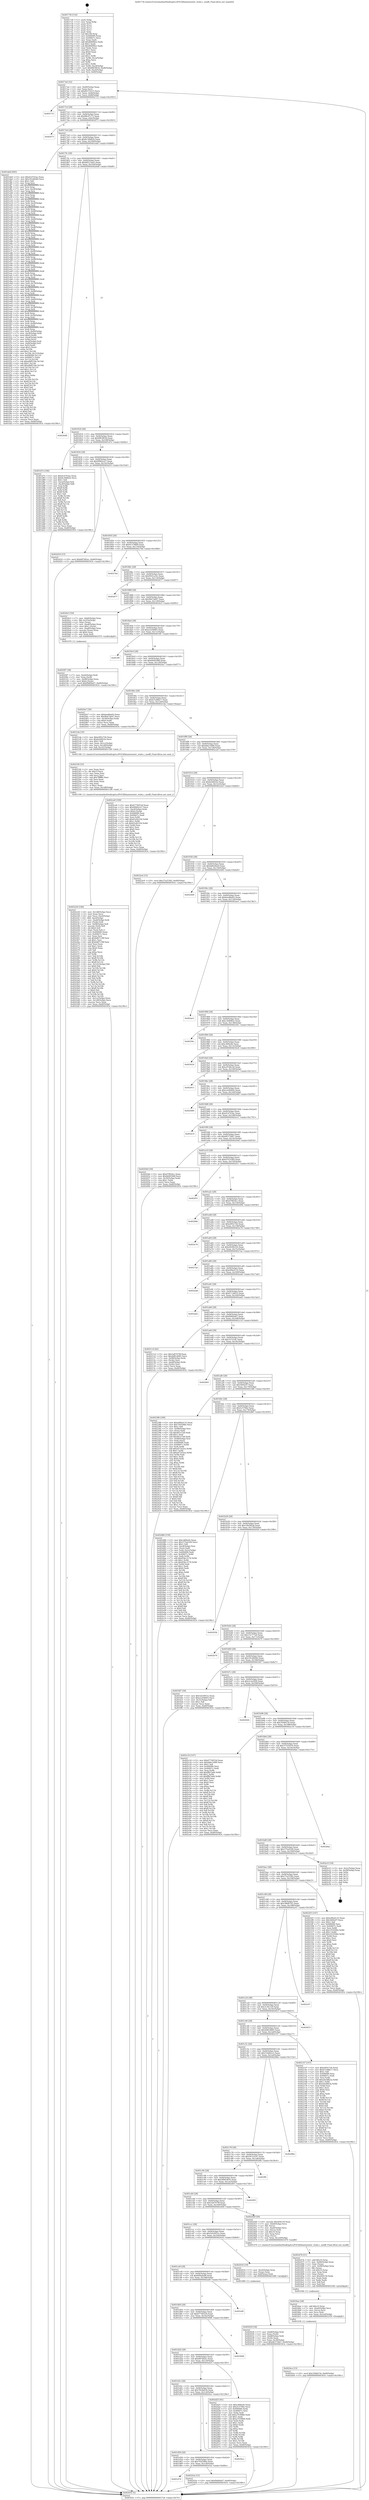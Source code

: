 digraph "0x401730" {
  label = "0x401730 (/mnt/c/Users/mathe/Desktop/tcc/POCII/binaries/extr_stubs.c_modfl_Final-ollvm.out::main(0))"
  labelloc = "t"
  node[shape=record]

  Entry [label="",width=0.3,height=0.3,shape=circle,fillcolor=black,style=filled]
  "0x4017a4" [label="{
     0x4017a4 [32]\l
     | [instrs]\l
     &nbsp;&nbsp;0x4017a4 \<+6\>: mov -0xd0(%rbp),%eax\l
     &nbsp;&nbsp;0x4017aa \<+2\>: mov %eax,%ecx\l
     &nbsp;&nbsp;0x4017ac \<+6\>: sub $0x86374315,%ecx\l
     &nbsp;&nbsp;0x4017b2 \<+6\>: mov %eax,-0xf4(%rbp)\l
     &nbsp;&nbsp;0x4017b8 \<+6\>: mov %ecx,-0xf8(%rbp)\l
     &nbsp;&nbsp;0x4017be \<+6\>: je 0000000000402733 \<main+0x1003\>\l
  }"]
  "0x402733" [label="{
     0x402733\l
  }", style=dashed]
  "0x4017c4" [label="{
     0x4017c4 [28]\l
     | [instrs]\l
     &nbsp;&nbsp;0x4017c4 \<+5\>: jmp 00000000004017c9 \<main+0x99\>\l
     &nbsp;&nbsp;0x4017c9 \<+6\>: mov -0xf4(%rbp),%eax\l
     &nbsp;&nbsp;0x4017cf \<+5\>: sub $0x88c97c73,%eax\l
     &nbsp;&nbsp;0x4017d4 \<+6\>: mov %eax,-0xfc(%rbp)\l
     &nbsp;&nbsp;0x4017da \<+6\>: je 0000000000402f73 \<main+0x1843\>\l
  }"]
  Exit [label="",width=0.3,height=0.3,shape=circle,fillcolor=black,style=filled,peripheries=2]
  "0x402f73" [label="{
     0x402f73\l
  }", style=dashed]
  "0x4017e0" [label="{
     0x4017e0 [28]\l
     | [instrs]\l
     &nbsp;&nbsp;0x4017e0 \<+5\>: jmp 00000000004017e5 \<main+0xb5\>\l
     &nbsp;&nbsp;0x4017e5 \<+6\>: mov -0xf4(%rbp),%eax\l
     &nbsp;&nbsp;0x4017eb \<+5\>: sub $0x8c30b824,%eax\l
     &nbsp;&nbsp;0x4017f0 \<+6\>: mov %eax,-0x100(%rbp)\l
     &nbsp;&nbsp;0x4017f6 \<+6\>: je 0000000000401de8 \<main+0x6b8\>\l
  }"]
  "0x4024ca" [label="{
     0x4024ca [15]\l
     | [instrs]\l
     &nbsp;&nbsp;0x4024ca \<+10\>: movl $0x350bf154,-0xd0(%rbp)\l
     &nbsp;&nbsp;0x4024d4 \<+5\>: jmp 000000000040303c \<main+0x190c\>\l
  }"]
  "0x401de8" [label="{
     0x401de8 [495]\l
     | [instrs]\l
     &nbsp;&nbsp;0x401de8 \<+5\>: mov $0xd1d743ac,%eax\l
     &nbsp;&nbsp;0x401ded \<+5\>: mov $0x181d4040,%ecx\l
     &nbsp;&nbsp;0x401df2 \<+2\>: mov $0x1,%dl\l
     &nbsp;&nbsp;0x401df4 \<+3\>: mov %rsp,%rsi\l
     &nbsp;&nbsp;0x401df7 \<+4\>: add $0xfffffffffffffff0,%rsi\l
     &nbsp;&nbsp;0x401dfb \<+3\>: mov %rsi,%rsp\l
     &nbsp;&nbsp;0x401dfe \<+7\>: mov %rsi,-0xc8(%rbp)\l
     &nbsp;&nbsp;0x401e05 \<+3\>: mov %rsp,%rsi\l
     &nbsp;&nbsp;0x401e08 \<+4\>: add $0xfffffffffffffff0,%rsi\l
     &nbsp;&nbsp;0x401e0c \<+3\>: mov %rsi,%rsp\l
     &nbsp;&nbsp;0x401e0f \<+3\>: mov %rsp,%rdi\l
     &nbsp;&nbsp;0x401e12 \<+4\>: add $0xfffffffffffffff0,%rdi\l
     &nbsp;&nbsp;0x401e16 \<+3\>: mov %rdi,%rsp\l
     &nbsp;&nbsp;0x401e19 \<+7\>: mov %rdi,-0xc0(%rbp)\l
     &nbsp;&nbsp;0x401e20 \<+3\>: mov %rsp,%rdi\l
     &nbsp;&nbsp;0x401e23 \<+4\>: add $0xfffffffffffffff0,%rdi\l
     &nbsp;&nbsp;0x401e27 \<+3\>: mov %rdi,%rsp\l
     &nbsp;&nbsp;0x401e2a \<+7\>: mov %rdi,-0xb8(%rbp)\l
     &nbsp;&nbsp;0x401e31 \<+3\>: mov %rsp,%rdi\l
     &nbsp;&nbsp;0x401e34 \<+4\>: add $0xfffffffffffffff0,%rdi\l
     &nbsp;&nbsp;0x401e38 \<+3\>: mov %rdi,%rsp\l
     &nbsp;&nbsp;0x401e3b \<+7\>: mov %rdi,-0xb0(%rbp)\l
     &nbsp;&nbsp;0x401e42 \<+3\>: mov %rsp,%rdi\l
     &nbsp;&nbsp;0x401e45 \<+4\>: add $0xfffffffffffffff0,%rdi\l
     &nbsp;&nbsp;0x401e49 \<+3\>: mov %rdi,%rsp\l
     &nbsp;&nbsp;0x401e4c \<+7\>: mov %rdi,-0xa8(%rbp)\l
     &nbsp;&nbsp;0x401e53 \<+3\>: mov %rsp,%rdi\l
     &nbsp;&nbsp;0x401e56 \<+4\>: add $0xfffffffffffffff0,%rdi\l
     &nbsp;&nbsp;0x401e5a \<+3\>: mov %rdi,%rsp\l
     &nbsp;&nbsp;0x401e5d \<+7\>: mov %rdi,-0xa0(%rbp)\l
     &nbsp;&nbsp;0x401e64 \<+3\>: mov %rsp,%rdi\l
     &nbsp;&nbsp;0x401e67 \<+4\>: add $0xfffffffffffffff0,%rdi\l
     &nbsp;&nbsp;0x401e6b \<+3\>: mov %rdi,%rsp\l
     &nbsp;&nbsp;0x401e6e \<+7\>: mov %rdi,-0x98(%rbp)\l
     &nbsp;&nbsp;0x401e75 \<+3\>: mov %rsp,%rdi\l
     &nbsp;&nbsp;0x401e78 \<+4\>: add $0xfffffffffffffff0,%rdi\l
     &nbsp;&nbsp;0x401e7c \<+3\>: mov %rdi,%rsp\l
     &nbsp;&nbsp;0x401e7f \<+7\>: mov %rdi,-0x90(%rbp)\l
     &nbsp;&nbsp;0x401e86 \<+3\>: mov %rsp,%rdi\l
     &nbsp;&nbsp;0x401e89 \<+4\>: add $0xfffffffffffffff0,%rdi\l
     &nbsp;&nbsp;0x401e8d \<+3\>: mov %rdi,%rsp\l
     &nbsp;&nbsp;0x401e90 \<+7\>: mov %rdi,-0x88(%rbp)\l
     &nbsp;&nbsp;0x401e97 \<+3\>: mov %rsp,%rdi\l
     &nbsp;&nbsp;0x401e9a \<+4\>: add $0xfffffffffffffff0,%rdi\l
     &nbsp;&nbsp;0x401e9e \<+3\>: mov %rdi,%rsp\l
     &nbsp;&nbsp;0x401ea1 \<+4\>: mov %rdi,-0x80(%rbp)\l
     &nbsp;&nbsp;0x401ea5 \<+3\>: mov %rsp,%rdi\l
     &nbsp;&nbsp;0x401ea8 \<+4\>: add $0xfffffffffffffff0,%rdi\l
     &nbsp;&nbsp;0x401eac \<+3\>: mov %rdi,%rsp\l
     &nbsp;&nbsp;0x401eaf \<+4\>: mov %rdi,-0x78(%rbp)\l
     &nbsp;&nbsp;0x401eb3 \<+3\>: mov %rsp,%rdi\l
     &nbsp;&nbsp;0x401eb6 \<+4\>: add $0xfffffffffffffff0,%rdi\l
     &nbsp;&nbsp;0x401eba \<+3\>: mov %rdi,%rsp\l
     &nbsp;&nbsp;0x401ebd \<+4\>: mov %rdi,-0x70(%rbp)\l
     &nbsp;&nbsp;0x401ec1 \<+3\>: mov %rsp,%rdi\l
     &nbsp;&nbsp;0x401ec4 \<+4\>: add $0xfffffffffffffff0,%rdi\l
     &nbsp;&nbsp;0x401ec8 \<+3\>: mov %rdi,%rsp\l
     &nbsp;&nbsp;0x401ecb \<+4\>: mov %rdi,-0x68(%rbp)\l
     &nbsp;&nbsp;0x401ecf \<+3\>: mov %rsp,%rdi\l
     &nbsp;&nbsp;0x401ed2 \<+4\>: add $0xfffffffffffffff0,%rdi\l
     &nbsp;&nbsp;0x401ed6 \<+3\>: mov %rdi,%rsp\l
     &nbsp;&nbsp;0x401ed9 \<+4\>: mov %rdi,-0x60(%rbp)\l
     &nbsp;&nbsp;0x401edd \<+3\>: mov %rsp,%rdi\l
     &nbsp;&nbsp;0x401ee0 \<+4\>: add $0xfffffffffffffff0,%rdi\l
     &nbsp;&nbsp;0x401ee4 \<+3\>: mov %rdi,%rsp\l
     &nbsp;&nbsp;0x401ee7 \<+4\>: mov %rdi,-0x58(%rbp)\l
     &nbsp;&nbsp;0x401eeb \<+3\>: mov %rsp,%rdi\l
     &nbsp;&nbsp;0x401eee \<+4\>: add $0xfffffffffffffff0,%rdi\l
     &nbsp;&nbsp;0x401ef2 \<+3\>: mov %rdi,%rsp\l
     &nbsp;&nbsp;0x401ef5 \<+4\>: mov %rdi,-0x50(%rbp)\l
     &nbsp;&nbsp;0x401ef9 \<+3\>: mov %rsp,%rdi\l
     &nbsp;&nbsp;0x401efc \<+4\>: add $0xfffffffffffffff0,%rdi\l
     &nbsp;&nbsp;0x401f00 \<+3\>: mov %rdi,%rsp\l
     &nbsp;&nbsp;0x401f03 \<+4\>: mov %rdi,-0x48(%rbp)\l
     &nbsp;&nbsp;0x401f07 \<+3\>: mov %rsp,%rdi\l
     &nbsp;&nbsp;0x401f0a \<+4\>: add $0xfffffffffffffff0,%rdi\l
     &nbsp;&nbsp;0x401f0e \<+3\>: mov %rdi,%rsp\l
     &nbsp;&nbsp;0x401f11 \<+4\>: mov %rdi,-0x40(%rbp)\l
     &nbsp;&nbsp;0x401f15 \<+7\>: mov -0xc8(%rbp),%rdi\l
     &nbsp;&nbsp;0x401f1c \<+6\>: movl $0x0,(%rdi)\l
     &nbsp;&nbsp;0x401f22 \<+7\>: mov -0xe4(%rbp),%r8d\l
     &nbsp;&nbsp;0x401f29 \<+3\>: mov %r8d,(%rsi)\l
     &nbsp;&nbsp;0x401f2c \<+7\>: mov -0xc0(%rbp),%rdi\l
     &nbsp;&nbsp;0x401f33 \<+7\>: mov -0xf0(%rbp),%r9\l
     &nbsp;&nbsp;0x401f3a \<+3\>: mov %r9,(%rdi)\l
     &nbsp;&nbsp;0x401f3d \<+3\>: cmpl $0x2,(%rsi)\l
     &nbsp;&nbsp;0x401f40 \<+4\>: setne %r10b\l
     &nbsp;&nbsp;0x401f44 \<+4\>: and $0x1,%r10b\l
     &nbsp;&nbsp;0x401f48 \<+4\>: mov %r10b,-0x31(%rbp)\l
     &nbsp;&nbsp;0x401f4c \<+8\>: mov 0x406090,%r11d\l
     &nbsp;&nbsp;0x401f54 \<+7\>: mov 0x40607c,%ebx\l
     &nbsp;&nbsp;0x401f5b \<+3\>: mov %r11d,%r14d\l
     &nbsp;&nbsp;0x401f5e \<+7\>: sub $0xa8df518e,%r14d\l
     &nbsp;&nbsp;0x401f65 \<+4\>: sub $0x1,%r14d\l
     &nbsp;&nbsp;0x401f69 \<+7\>: add $0xa8df518e,%r14d\l
     &nbsp;&nbsp;0x401f70 \<+4\>: imul %r14d,%r11d\l
     &nbsp;&nbsp;0x401f74 \<+4\>: and $0x1,%r11d\l
     &nbsp;&nbsp;0x401f78 \<+4\>: cmp $0x0,%r11d\l
     &nbsp;&nbsp;0x401f7c \<+4\>: sete %r10b\l
     &nbsp;&nbsp;0x401f80 \<+3\>: cmp $0xa,%ebx\l
     &nbsp;&nbsp;0x401f83 \<+4\>: setl %r15b\l
     &nbsp;&nbsp;0x401f87 \<+3\>: mov %r10b,%r12b\l
     &nbsp;&nbsp;0x401f8a \<+4\>: xor $0xff,%r12b\l
     &nbsp;&nbsp;0x401f8e \<+3\>: mov %r15b,%r13b\l
     &nbsp;&nbsp;0x401f91 \<+4\>: xor $0xff,%r13b\l
     &nbsp;&nbsp;0x401f95 \<+3\>: xor $0x0,%dl\l
     &nbsp;&nbsp;0x401f98 \<+3\>: mov %r12b,%sil\l
     &nbsp;&nbsp;0x401f9b \<+4\>: and $0x0,%sil\l
     &nbsp;&nbsp;0x401f9f \<+3\>: and %dl,%r10b\l
     &nbsp;&nbsp;0x401fa2 \<+3\>: mov %r13b,%dil\l
     &nbsp;&nbsp;0x401fa5 \<+4\>: and $0x0,%dil\l
     &nbsp;&nbsp;0x401fa9 \<+3\>: and %dl,%r15b\l
     &nbsp;&nbsp;0x401fac \<+3\>: or %r10b,%sil\l
     &nbsp;&nbsp;0x401faf \<+3\>: or %r15b,%dil\l
     &nbsp;&nbsp;0x401fb2 \<+3\>: xor %dil,%sil\l
     &nbsp;&nbsp;0x401fb5 \<+3\>: or %r13b,%r12b\l
     &nbsp;&nbsp;0x401fb8 \<+4\>: xor $0xff,%r12b\l
     &nbsp;&nbsp;0x401fbc \<+3\>: or $0x0,%dl\l
     &nbsp;&nbsp;0x401fbf \<+3\>: and %dl,%r12b\l
     &nbsp;&nbsp;0x401fc2 \<+3\>: or %r12b,%sil\l
     &nbsp;&nbsp;0x401fc5 \<+4\>: test $0x1,%sil\l
     &nbsp;&nbsp;0x401fc9 \<+3\>: cmovne %ecx,%eax\l
     &nbsp;&nbsp;0x401fcc \<+6\>: mov %eax,-0xd0(%rbp)\l
     &nbsp;&nbsp;0x401fd2 \<+5\>: jmp 000000000040303c \<main+0x190c\>\l
  }"]
  "0x4017fc" [label="{
     0x4017fc [28]\l
     | [instrs]\l
     &nbsp;&nbsp;0x4017fc \<+5\>: jmp 0000000000401801 \<main+0xd1\>\l
     &nbsp;&nbsp;0x401801 \<+6\>: mov -0xf4(%rbp),%eax\l
     &nbsp;&nbsp;0x401807 \<+5\>: sub $0x8d515a43,%eax\l
     &nbsp;&nbsp;0x40180c \<+6\>: mov %eax,-0x104(%rbp)\l
     &nbsp;&nbsp;0x401812 \<+6\>: je 00000000004026d8 \<main+0xfa8\>\l
  }"]
  "0x4024ae" [label="{
     0x4024ae [28]\l
     | [instrs]\l
     &nbsp;&nbsp;0x4024ae \<+4\>: add $0x10,%rsp\l
     &nbsp;&nbsp;0x4024b2 \<+7\>: mov -0xa0(%rbp),%rcx\l
     &nbsp;&nbsp;0x4024b9 \<+3\>: mov (%rcx),%rcx\l
     &nbsp;&nbsp;0x4024bc \<+3\>: mov %rcx,%rdi\l
     &nbsp;&nbsp;0x4024bf \<+6\>: mov %eax,-0x1e4(%rbp)\l
     &nbsp;&nbsp;0x4024c5 \<+5\>: call 0000000000401030 \<free@plt\>\l
     | [calls]\l
     &nbsp;&nbsp;0x401030 \{1\} (unknown)\l
  }"]
  "0x4026d8" [label="{
     0x4026d8\l
  }", style=dashed]
  "0x401818" [label="{
     0x401818 [28]\l
     | [instrs]\l
     &nbsp;&nbsp;0x401818 \<+5\>: jmp 000000000040181d \<main+0xed\>\l
     &nbsp;&nbsp;0x40181d \<+6\>: mov -0xf4(%rbp),%eax\l
     &nbsp;&nbsp;0x401823 \<+5\>: sub $0x8f63f63d,%eax\l
     &nbsp;&nbsp;0x401828 \<+6\>: mov %eax,-0x108(%rbp)\l
     &nbsp;&nbsp;0x40182e \<+6\>: je 0000000000401d7e \<main+0x64e\>\l
  }"]
  "0x40247b" [label="{
     0x40247b [51]\l
     | [instrs]\l
     &nbsp;&nbsp;0x40247b \<+4\>: add $0x10,%rsp\l
     &nbsp;&nbsp;0x40247f \<+7\>: mov -0x90(%rbp),%rax\l
     &nbsp;&nbsp;0x402486 \<+2\>: fstpt (%rax)\l
     &nbsp;&nbsp;0x402488 \<+7\>: mov -0x90(%rbp),%rax\l
     &nbsp;&nbsp;0x40248f \<+2\>: fldt (%rax)\l
     &nbsp;&nbsp;0x402491 \<+4\>: sub $0x10,%rsp\l
     &nbsp;&nbsp;0x402495 \<+3\>: mov %rsp,%rax\l
     &nbsp;&nbsp;0x402498 \<+2\>: fstpt (%rax)\l
     &nbsp;&nbsp;0x40249a \<+5\>: mov $0x404159,%edx\l
     &nbsp;&nbsp;0x40249f \<+2\>: mov %edx,%edi\l
     &nbsp;&nbsp;0x4024a1 \<+2\>: xor %edx,%edx\l
     &nbsp;&nbsp;0x4024a3 \<+3\>: mov %dl,%sil\l
     &nbsp;&nbsp;0x4024a6 \<+3\>: mov %sil,%al\l
     &nbsp;&nbsp;0x4024a9 \<+5\>: call 0000000000401040 \<printf@plt\>\l
     | [calls]\l
     &nbsp;&nbsp;0x401040 \{1\} (unknown)\l
  }"]
  "0x401d7e" [label="{
     0x401d7e [106]\l
     | [instrs]\l
     &nbsp;&nbsp;0x401d7e \<+5\>: mov $0xd1d743ac,%eax\l
     &nbsp;&nbsp;0x401d83 \<+5\>: mov $0x8c30b824,%ecx\l
     &nbsp;&nbsp;0x401d88 \<+2\>: mov $0x1,%dl\l
     &nbsp;&nbsp;0x401d8a \<+7\>: mov -0xca(%rbp),%sil\l
     &nbsp;&nbsp;0x401d91 \<+7\>: mov -0xc9(%rbp),%dil\l
     &nbsp;&nbsp;0x401d98 \<+3\>: mov %sil,%r8b\l
     &nbsp;&nbsp;0x401d9b \<+4\>: xor $0xff,%r8b\l
     &nbsp;&nbsp;0x401d9f \<+3\>: mov %dil,%r9b\l
     &nbsp;&nbsp;0x401da2 \<+4\>: xor $0xff,%r9b\l
     &nbsp;&nbsp;0x401da6 \<+3\>: xor $0x1,%dl\l
     &nbsp;&nbsp;0x401da9 \<+3\>: mov %r8b,%r10b\l
     &nbsp;&nbsp;0x401dac \<+4\>: and $0xff,%r10b\l
     &nbsp;&nbsp;0x401db0 \<+3\>: and %dl,%sil\l
     &nbsp;&nbsp;0x401db3 \<+3\>: mov %r9b,%r11b\l
     &nbsp;&nbsp;0x401db6 \<+4\>: and $0xff,%r11b\l
     &nbsp;&nbsp;0x401dba \<+3\>: and %dl,%dil\l
     &nbsp;&nbsp;0x401dbd \<+3\>: or %sil,%r10b\l
     &nbsp;&nbsp;0x401dc0 \<+3\>: or %dil,%r11b\l
     &nbsp;&nbsp;0x401dc3 \<+3\>: xor %r11b,%r10b\l
     &nbsp;&nbsp;0x401dc6 \<+3\>: or %r9b,%r8b\l
     &nbsp;&nbsp;0x401dc9 \<+4\>: xor $0xff,%r8b\l
     &nbsp;&nbsp;0x401dcd \<+3\>: or $0x1,%dl\l
     &nbsp;&nbsp;0x401dd0 \<+3\>: and %dl,%r8b\l
     &nbsp;&nbsp;0x401dd3 \<+3\>: or %r8b,%r10b\l
     &nbsp;&nbsp;0x401dd6 \<+4\>: test $0x1,%r10b\l
     &nbsp;&nbsp;0x401dda \<+3\>: cmovne %ecx,%eax\l
     &nbsp;&nbsp;0x401ddd \<+6\>: mov %eax,-0xd0(%rbp)\l
     &nbsp;&nbsp;0x401de3 \<+5\>: jmp 000000000040303c \<main+0x190c\>\l
  }"]
  "0x401834" [label="{
     0x401834 [28]\l
     | [instrs]\l
     &nbsp;&nbsp;0x401834 \<+5\>: jmp 0000000000401839 \<main+0x109\>\l
     &nbsp;&nbsp;0x401839 \<+6\>: mov -0xf4(%rbp),%eax\l
     &nbsp;&nbsp;0x40183f \<+5\>: sub $0x90662ce7,%eax\l
     &nbsp;&nbsp;0x401844 \<+6\>: mov %eax,-0x10c(%rbp)\l
     &nbsp;&nbsp;0x40184a \<+6\>: je 0000000000402d16 \<main+0x15e6\>\l
  }"]
  "0x40303c" [label="{
     0x40303c [5]\l
     | [instrs]\l
     &nbsp;&nbsp;0x40303c \<+5\>: jmp 00000000004017a4 \<main+0x74\>\l
  }"]
  "0x401730" [label="{
     0x401730 [116]\l
     | [instrs]\l
     &nbsp;&nbsp;0x401730 \<+1\>: push %rbp\l
     &nbsp;&nbsp;0x401731 \<+3\>: mov %rsp,%rbp\l
     &nbsp;&nbsp;0x401734 \<+2\>: push %r15\l
     &nbsp;&nbsp;0x401736 \<+2\>: push %r14\l
     &nbsp;&nbsp;0x401738 \<+2\>: push %r13\l
     &nbsp;&nbsp;0x40173a \<+2\>: push %r12\l
     &nbsp;&nbsp;0x40173c \<+1\>: push %rbx\l
     &nbsp;&nbsp;0x40173d \<+7\>: sub $0x1f8,%rsp\l
     &nbsp;&nbsp;0x401744 \<+7\>: mov 0x406090,%eax\l
     &nbsp;&nbsp;0x40174b \<+7\>: mov 0x40607c,%ecx\l
     &nbsp;&nbsp;0x401752 \<+2\>: mov %eax,%edx\l
     &nbsp;&nbsp;0x401754 \<+6\>: add $0x8d098ee,%edx\l
     &nbsp;&nbsp;0x40175a \<+3\>: sub $0x1,%edx\l
     &nbsp;&nbsp;0x40175d \<+6\>: sub $0x8d098ee,%edx\l
     &nbsp;&nbsp;0x401763 \<+3\>: imul %edx,%eax\l
     &nbsp;&nbsp;0x401766 \<+3\>: and $0x1,%eax\l
     &nbsp;&nbsp;0x401769 \<+3\>: cmp $0x0,%eax\l
     &nbsp;&nbsp;0x40176c \<+4\>: sete %r8b\l
     &nbsp;&nbsp;0x401770 \<+4\>: and $0x1,%r8b\l
     &nbsp;&nbsp;0x401774 \<+7\>: mov %r8b,-0xca(%rbp)\l
     &nbsp;&nbsp;0x40177b \<+3\>: cmp $0xa,%ecx\l
     &nbsp;&nbsp;0x40177e \<+4\>: setl %r8b\l
     &nbsp;&nbsp;0x401782 \<+4\>: and $0x1,%r8b\l
     &nbsp;&nbsp;0x401786 \<+7\>: mov %r8b,-0xc9(%rbp)\l
     &nbsp;&nbsp;0x40178d \<+10\>: movl $0x8f63f63d,-0xd0(%rbp)\l
     &nbsp;&nbsp;0x401797 \<+6\>: mov %edi,-0xe4(%rbp)\l
     &nbsp;&nbsp;0x40179d \<+7\>: mov %rsi,-0xf0(%rbp)\l
  }"]
  "0x401d74" [label="{
     0x401d74\l
  }", style=dashed]
  "0x40243a" [label="{
     0x40243a [15]\l
     | [instrs]\l
     &nbsp;&nbsp;0x40243a \<+10\>: movl $0xf9d00a07,-0xd0(%rbp)\l
     &nbsp;&nbsp;0x402444 \<+5\>: jmp 000000000040303c \<main+0x190c\>\l
  }"]
  "0x401d58" [label="{
     0x401d58 [28]\l
     | [instrs]\l
     &nbsp;&nbsp;0x401d58 \<+5\>: jmp 0000000000401d5d \<main+0x62d\>\l
     &nbsp;&nbsp;0x401d5d \<+6\>: mov -0xf4(%rbp),%eax\l
     &nbsp;&nbsp;0x401d63 \<+5\>: sub $0x792f39be,%eax\l
     &nbsp;&nbsp;0x401d68 \<+6\>: mov %eax,-0x1c8(%rbp)\l
     &nbsp;&nbsp;0x401d6e \<+6\>: je 000000000040243a \<main+0xd0a\>\l
  }"]
  "0x402d16" [label="{
     0x402d16 [15]\l
     | [instrs]\l
     &nbsp;&nbsp;0x402d16 \<+10\>: movl $0x687df2ec,-0xd0(%rbp)\l
     &nbsp;&nbsp;0x402d20 \<+5\>: jmp 000000000040303c \<main+0x190c\>\l
  }"]
  "0x401850" [label="{
     0x401850 [28]\l
     | [instrs]\l
     &nbsp;&nbsp;0x401850 \<+5\>: jmp 0000000000401855 \<main+0x125\>\l
     &nbsp;&nbsp;0x401855 \<+6\>: mov -0xf4(%rbp),%eax\l
     &nbsp;&nbsp;0x40185b \<+5\>: sub $0x913786f9,%eax\l
     &nbsp;&nbsp;0x401860 \<+6\>: mov %eax,-0x110(%rbp)\l
     &nbsp;&nbsp;0x401866 \<+6\>: je 00000000004027bd \<main+0x108d\>\l
  }"]
  "0x4029ce" [label="{
     0x4029ce\l
  }", style=dashed]
  "0x4027bd" [label="{
     0x4027bd\l
  }", style=dashed]
  "0x40186c" [label="{
     0x40186c [28]\l
     | [instrs]\l
     &nbsp;&nbsp;0x40186c \<+5\>: jmp 0000000000401871 \<main+0x141\>\l
     &nbsp;&nbsp;0x401871 \<+6\>: mov -0xf4(%rbp),%eax\l
     &nbsp;&nbsp;0x401877 \<+5\>: sub $0x9501a10c,%eax\l
     &nbsp;&nbsp;0x40187c \<+6\>: mov %eax,-0x114(%rbp)\l
     &nbsp;&nbsp;0x401882 \<+6\>: je 0000000000402677 \<main+0xf47\>\l
  }"]
  "0x401d3c" [label="{
     0x401d3c [28]\l
     | [instrs]\l
     &nbsp;&nbsp;0x401d3c \<+5\>: jmp 0000000000401d41 \<main+0x611\>\l
     &nbsp;&nbsp;0x401d41 \<+6\>: mov -0xf4(%rbp),%eax\l
     &nbsp;&nbsp;0x401d47 \<+5\>: sub $0x78c9a034,%eax\l
     &nbsp;&nbsp;0x401d4c \<+6\>: mov %eax,-0x1c4(%rbp)\l
     &nbsp;&nbsp;0x401d52 \<+6\>: je 00000000004029ce \<main+0x129e\>\l
  }"]
  "0x402677" [label="{
     0x402677\l
  }", style=dashed]
  "0x401888" [label="{
     0x401888 [28]\l
     | [instrs]\l
     &nbsp;&nbsp;0x401888 \<+5\>: jmp 000000000040188d \<main+0x15d\>\l
     &nbsp;&nbsp;0x40188d \<+6\>: mov -0xf4(%rbp),%eax\l
     &nbsp;&nbsp;0x401893 \<+5\>: sub $0x9b47ab97,%eax\l
     &nbsp;&nbsp;0x401898 \<+6\>: mov %eax,-0x118(%rbp)\l
     &nbsp;&nbsp;0x40189e \<+6\>: je 00000000004020c5 \<main+0x995\>\l
  }"]
  "0x402d25" [label="{
     0x402d25 [91]\l
     | [instrs]\l
     &nbsp;&nbsp;0x402d25 \<+5\>: mov $0xc46feefe,%eax\l
     &nbsp;&nbsp;0x402d2a \<+5\>: mov $0x5c5706e,%ecx\l
     &nbsp;&nbsp;0x402d2f \<+7\>: mov 0x406090,%edx\l
     &nbsp;&nbsp;0x402d36 \<+7\>: mov 0x40607c,%esi\l
     &nbsp;&nbsp;0x402d3d \<+2\>: mov %edx,%edi\l
     &nbsp;&nbsp;0x402d3f \<+6\>: add $0xa7f189b6,%edi\l
     &nbsp;&nbsp;0x402d45 \<+3\>: sub $0x1,%edi\l
     &nbsp;&nbsp;0x402d48 \<+6\>: sub $0xa7f189b6,%edi\l
     &nbsp;&nbsp;0x402d4e \<+3\>: imul %edi,%edx\l
     &nbsp;&nbsp;0x402d51 \<+3\>: and $0x1,%edx\l
     &nbsp;&nbsp;0x402d54 \<+3\>: cmp $0x0,%edx\l
     &nbsp;&nbsp;0x402d57 \<+4\>: sete %r8b\l
     &nbsp;&nbsp;0x402d5b \<+3\>: cmp $0xa,%esi\l
     &nbsp;&nbsp;0x402d5e \<+4\>: setl %r9b\l
     &nbsp;&nbsp;0x402d62 \<+3\>: mov %r8b,%r10b\l
     &nbsp;&nbsp;0x402d65 \<+3\>: and %r9b,%r10b\l
     &nbsp;&nbsp;0x402d68 \<+3\>: xor %r9b,%r8b\l
     &nbsp;&nbsp;0x402d6b \<+3\>: or %r8b,%r10b\l
     &nbsp;&nbsp;0x402d6e \<+4\>: test $0x1,%r10b\l
     &nbsp;&nbsp;0x402d72 \<+3\>: cmovne %ecx,%eax\l
     &nbsp;&nbsp;0x402d75 \<+6\>: mov %eax,-0xd0(%rbp)\l
     &nbsp;&nbsp;0x402d7b \<+5\>: jmp 000000000040303c \<main+0x190c\>\l
  }"]
  "0x4020c5" [label="{
     0x4020c5 [50]\l
     | [instrs]\l
     &nbsp;&nbsp;0x4020c5 \<+7\>: mov -0xb0(%rbp),%rax\l
     &nbsp;&nbsp;0x4020cc \<+6\>: flds 0x1f3e(%rip)\l
     &nbsp;&nbsp;0x4020d2 \<+2\>: fstpt (%rax)\l
     &nbsp;&nbsp;0x4020d4 \<+7\>: mov -0xa8(%rbp),%rax\l
     &nbsp;&nbsp;0x4020db \<+6\>: movl $0x1,(%rax)\l
     &nbsp;&nbsp;0x4020e1 \<+7\>: mov -0xa8(%rbp),%rax\l
     &nbsp;&nbsp;0x4020e8 \<+3\>: movslq (%rax),%rax\l
     &nbsp;&nbsp;0x4020eb \<+4\>: shl $0x4,%rax\l
     &nbsp;&nbsp;0x4020ef \<+3\>: mov %rax,%rdi\l
     &nbsp;&nbsp;0x4020f2 \<+5\>: call 0000000000401070 \<malloc@plt\>\l
     | [calls]\l
     &nbsp;&nbsp;0x401070 \{1\} (unknown)\l
  }"]
  "0x4018a4" [label="{
     0x4018a4 [28]\l
     | [instrs]\l
     &nbsp;&nbsp;0x4018a4 \<+5\>: jmp 00000000004018a9 \<main+0x179\>\l
     &nbsp;&nbsp;0x4018a9 \<+6\>: mov -0xf4(%rbp),%eax\l
     &nbsp;&nbsp;0x4018af \<+5\>: sub $0xa1d36603,%eax\l
     &nbsp;&nbsp;0x4018b4 \<+6\>: mov %eax,-0x11c(%rbp)\l
     &nbsp;&nbsp;0x4018ba \<+6\>: je 0000000000401ff5 \<main+0x8c5\>\l
  }"]
  "0x401d20" [label="{
     0x401d20 [28]\l
     | [instrs]\l
     &nbsp;&nbsp;0x401d20 \<+5\>: jmp 0000000000401d25 \<main+0x5f5\>\l
     &nbsp;&nbsp;0x401d25 \<+6\>: mov -0xf4(%rbp),%eax\l
     &nbsp;&nbsp;0x401d2b \<+5\>: sub $0x687df2ec,%eax\l
     &nbsp;&nbsp;0x401d30 \<+6\>: mov %eax,-0x1c0(%rbp)\l
     &nbsp;&nbsp;0x401d36 \<+6\>: je 0000000000402d25 \<main+0x15f5\>\l
  }"]
  "0x401ff5" [label="{
     0x401ff5\l
  }", style=dashed]
  "0x4018c0" [label="{
     0x4018c0 [28]\l
     | [instrs]\l
     &nbsp;&nbsp;0x4018c0 \<+5\>: jmp 00000000004018c5 \<main+0x195\>\l
     &nbsp;&nbsp;0x4018c5 \<+6\>: mov -0xf4(%rbp),%eax\l
     &nbsp;&nbsp;0x4018cb \<+5\>: sub $0xb649396f,%eax\l
     &nbsp;&nbsp;0x4018d0 \<+6\>: mov %eax,-0x120(%rbp)\l
     &nbsp;&nbsp;0x4018d6 \<+6\>: je 00000000004020a7 \<main+0x977\>\l
  }"]
  "0x403008" [label="{
     0x403008\l
  }", style=dashed]
  "0x4020a7" [label="{
     0x4020a7 [30]\l
     | [instrs]\l
     &nbsp;&nbsp;0x4020a7 \<+5\>: mov $0xbee8ba93,%eax\l
     &nbsp;&nbsp;0x4020ac \<+5\>: mov $0x9b47ab97,%ecx\l
     &nbsp;&nbsp;0x4020b1 \<+3\>: mov -0x30(%rbp),%edx\l
     &nbsp;&nbsp;0x4020b4 \<+3\>: cmp $0x0,%edx\l
     &nbsp;&nbsp;0x4020b7 \<+3\>: cmove %ecx,%eax\l
     &nbsp;&nbsp;0x4020ba \<+6\>: mov %eax,-0xd0(%rbp)\l
     &nbsp;&nbsp;0x4020c0 \<+5\>: jmp 000000000040303c \<main+0x190c\>\l
  }"]
  "0x4018dc" [label="{
     0x4018dc [28]\l
     | [instrs]\l
     &nbsp;&nbsp;0x4018dc \<+5\>: jmp 00000000004018e1 \<main+0x1b1\>\l
     &nbsp;&nbsp;0x4018e1 \<+6\>: mov -0xf4(%rbp),%eax\l
     &nbsp;&nbsp;0x4018e7 \<+5\>: sub $0xb7e48b17,%eax\l
     &nbsp;&nbsp;0x4018ec \<+6\>: mov %eax,-0x124(%rbp)\l
     &nbsp;&nbsp;0x4018f2 \<+6\>: je 00000000004021da \<main+0xaaa\>\l
  }"]
  "0x401d04" [label="{
     0x401d04 [28]\l
     | [instrs]\l
     &nbsp;&nbsp;0x401d04 \<+5\>: jmp 0000000000401d09 \<main+0x5d9\>\l
     &nbsp;&nbsp;0x401d09 \<+6\>: mov -0xf4(%rbp),%eax\l
     &nbsp;&nbsp;0x401d0f \<+5\>: sub $0x6774053d,%eax\l
     &nbsp;&nbsp;0x401d14 \<+6\>: mov %eax,-0x1bc(%rbp)\l
     &nbsp;&nbsp;0x401d1a \<+6\>: je 0000000000403008 \<main+0x18d8\>\l
  }"]
  "0x4021da" [label="{
     0x4021da [35]\l
     | [instrs]\l
     &nbsp;&nbsp;0x4021da \<+5\>: mov $0xe0f5e726,%eax\l
     &nbsp;&nbsp;0x4021df \<+5\>: mov $0xbcb6f22a,%ecx\l
     &nbsp;&nbsp;0x4021e4 \<+2\>: mov $0x1,%dl\l
     &nbsp;&nbsp;0x4021e6 \<+6\>: mov %eax,-0x1cc(%rbp)\l
     &nbsp;&nbsp;0x4021ec \<+6\>: mov %ecx,-0x1d0(%rbp)\l
     &nbsp;&nbsp;0x4021f2 \<+6\>: mov %dl,-0x1d1(%rbp)\l
     &nbsp;&nbsp;0x4021f8 \<+5\>: call 0000000000401180 \<next_i\>\l
     | [calls]\l
     &nbsp;&nbsp;0x401180 \{1\} (/mnt/c/Users/mathe/Desktop/tcc/POCII/binaries/extr_stubs.c_modfl_Final-ollvm.out::next_i)\l
  }"]
  "0x4018f8" [label="{
     0x4018f8 [28]\l
     | [instrs]\l
     &nbsp;&nbsp;0x4018f8 \<+5\>: jmp 00000000004018fd \<main+0x1cd\>\l
     &nbsp;&nbsp;0x4018fd \<+6\>: mov -0xf4(%rbp),%eax\l
     &nbsp;&nbsp;0x401903 \<+5\>: sub $0xbbbc1689,%eax\l
     &nbsp;&nbsp;0x401908 \<+6\>: mov %eax,-0x128(%rbp)\l
     &nbsp;&nbsp;0x40190e \<+6\>: je 0000000000402ca9 \<main+0x1579\>\l
  }"]
  "0x402af0" [label="{
     0x402af0\l
  }", style=dashed]
  "0x402ca9" [label="{
     0x402ca9 [109]\l
     | [instrs]\l
     &nbsp;&nbsp;0x402ca9 \<+5\>: mov $0x6774053d,%eax\l
     &nbsp;&nbsp;0x402cae \<+5\>: mov $0x90662ce7,%ecx\l
     &nbsp;&nbsp;0x402cb3 \<+7\>: mov -0xc8(%rbp),%rdx\l
     &nbsp;&nbsp;0x402cba \<+6\>: movl $0x0,(%rdx)\l
     &nbsp;&nbsp;0x402cc0 \<+7\>: mov 0x406090,%esi\l
     &nbsp;&nbsp;0x402cc7 \<+7\>: mov 0x40607c,%edi\l
     &nbsp;&nbsp;0x402cce \<+3\>: mov %esi,%r8d\l
     &nbsp;&nbsp;0x402cd1 \<+7\>: add $0x63c82104,%r8d\l
     &nbsp;&nbsp;0x402cd8 \<+4\>: sub $0x1,%r8d\l
     &nbsp;&nbsp;0x402cdc \<+7\>: sub $0x63c82104,%r8d\l
     &nbsp;&nbsp;0x402ce3 \<+4\>: imul %r8d,%esi\l
     &nbsp;&nbsp;0x402ce7 \<+3\>: and $0x1,%esi\l
     &nbsp;&nbsp;0x402cea \<+3\>: cmp $0x0,%esi\l
     &nbsp;&nbsp;0x402ced \<+4\>: sete %r9b\l
     &nbsp;&nbsp;0x402cf1 \<+3\>: cmp $0xa,%edi\l
     &nbsp;&nbsp;0x402cf4 \<+4\>: setl %r10b\l
     &nbsp;&nbsp;0x402cf8 \<+3\>: mov %r9b,%r11b\l
     &nbsp;&nbsp;0x402cfb \<+3\>: and %r10b,%r11b\l
     &nbsp;&nbsp;0x402cfe \<+3\>: xor %r10b,%r9b\l
     &nbsp;&nbsp;0x402d01 \<+3\>: or %r9b,%r11b\l
     &nbsp;&nbsp;0x402d04 \<+4\>: test $0x1,%r11b\l
     &nbsp;&nbsp;0x402d08 \<+3\>: cmovne %ecx,%eax\l
     &nbsp;&nbsp;0x402d0b \<+6\>: mov %eax,-0xd0(%rbp)\l
     &nbsp;&nbsp;0x402d11 \<+5\>: jmp 000000000040303c \<main+0x190c\>\l
  }"]
  "0x401914" [label="{
     0x401914 [28]\l
     | [instrs]\l
     &nbsp;&nbsp;0x401914 \<+5\>: jmp 0000000000401919 \<main+0x1e9\>\l
     &nbsp;&nbsp;0x401919 \<+6\>: mov -0xf4(%rbp),%eax\l
     &nbsp;&nbsp;0x40191f \<+5\>: sub $0xbcb6f22a,%eax\l
     &nbsp;&nbsp;0x401924 \<+6\>: mov %eax,-0x12c(%rbp)\l
     &nbsp;&nbsp;0x40192a \<+6\>: je 00000000004022e4 \<main+0xbb4\>\l
  }"]
  "0x402220" [label="{
     0x402220 [196]\l
     | [instrs]\l
     &nbsp;&nbsp;0x402220 \<+6\>: mov -0x1d8(%rbp),%ecx\l
     &nbsp;&nbsp;0x402226 \<+3\>: imul %eax,%ecx\l
     &nbsp;&nbsp;0x402229 \<+6\>: mov %ecx,-0xe0(%rbp)\l
     &nbsp;&nbsp;0x40222f \<+6\>: fildl -0xe0(%rbp)\l
     &nbsp;&nbsp;0x402235 \<+7\>: mov -0xa0(%rbp),%rdi\l
     &nbsp;&nbsp;0x40223c \<+3\>: mov (%rdi),%rdi\l
     &nbsp;&nbsp;0x40223f \<+7\>: mov -0x98(%rbp),%r8\l
     &nbsp;&nbsp;0x402246 \<+3\>: movslq (%r8),%r8\l
     &nbsp;&nbsp;0x402249 \<+4\>: shl $0x4,%r8\l
     &nbsp;&nbsp;0x40224d \<+4\>: fstpt (%rdi,%r8,1)\l
     &nbsp;&nbsp;0x402251 \<+7\>: mov 0x406090,%eax\l
     &nbsp;&nbsp;0x402258 \<+7\>: mov 0x40607c,%ecx\l
     &nbsp;&nbsp;0x40225f \<+2\>: mov %eax,%esi\l
     &nbsp;&nbsp;0x402261 \<+6\>: sub $0x6d67c58f,%esi\l
     &nbsp;&nbsp;0x402267 \<+3\>: sub $0x1,%esi\l
     &nbsp;&nbsp;0x40226a \<+6\>: add $0x6d67c58f,%esi\l
     &nbsp;&nbsp;0x402270 \<+3\>: imul %esi,%eax\l
     &nbsp;&nbsp;0x402273 \<+3\>: and $0x1,%eax\l
     &nbsp;&nbsp;0x402276 \<+3\>: cmp $0x0,%eax\l
     &nbsp;&nbsp;0x402279 \<+3\>: sete %dl\l
     &nbsp;&nbsp;0x40227c \<+3\>: cmp $0xa,%ecx\l
     &nbsp;&nbsp;0x40227f \<+4\>: setl %r9b\l
     &nbsp;&nbsp;0x402283 \<+3\>: mov %dl,%r10b\l
     &nbsp;&nbsp;0x402286 \<+4\>: xor $0xff,%r10b\l
     &nbsp;&nbsp;0x40228a \<+3\>: mov %r9b,%r11b\l
     &nbsp;&nbsp;0x40228d \<+4\>: xor $0xff,%r11b\l
     &nbsp;&nbsp;0x402291 \<+6\>: mov -0x1d1(%rbp),%bl\l
     &nbsp;&nbsp;0x402297 \<+3\>: xor $0x0,%bl\l
     &nbsp;&nbsp;0x40229a \<+3\>: mov %r10b,%r14b\l
     &nbsp;&nbsp;0x40229d \<+4\>: and $0x0,%r14b\l
     &nbsp;&nbsp;0x4022a1 \<+2\>: and %bl,%dl\l
     &nbsp;&nbsp;0x4022a3 \<+3\>: mov %r11b,%r15b\l
     &nbsp;&nbsp;0x4022a6 \<+4\>: and $0x0,%r15b\l
     &nbsp;&nbsp;0x4022aa \<+3\>: and %bl,%r9b\l
     &nbsp;&nbsp;0x4022ad \<+3\>: or %dl,%r14b\l
     &nbsp;&nbsp;0x4022b0 \<+3\>: or %r9b,%r15b\l
     &nbsp;&nbsp;0x4022b3 \<+3\>: xor %r15b,%r14b\l
     &nbsp;&nbsp;0x4022b6 \<+3\>: or %r11b,%r10b\l
     &nbsp;&nbsp;0x4022b9 \<+4\>: xor $0xff,%r10b\l
     &nbsp;&nbsp;0x4022bd \<+3\>: or $0x0,%bl\l
     &nbsp;&nbsp;0x4022c0 \<+3\>: and %bl,%r10b\l
     &nbsp;&nbsp;0x4022c3 \<+3\>: or %r10b,%r14b\l
     &nbsp;&nbsp;0x4022c6 \<+4\>: test $0x1,%r14b\l
     &nbsp;&nbsp;0x4022ca \<+6\>: mov -0x1cc(%rbp),%eax\l
     &nbsp;&nbsp;0x4022d0 \<+6\>: mov -0x1d0(%rbp),%ecx\l
     &nbsp;&nbsp;0x4022d6 \<+3\>: cmovne %ecx,%eax\l
     &nbsp;&nbsp;0x4022d9 \<+6\>: mov %eax,-0xd0(%rbp)\l
     &nbsp;&nbsp;0x4022df \<+5\>: jmp 000000000040303c \<main+0x190c\>\l
  }"]
  "0x4022e4" [label="{
     0x4022e4 [15]\l
     | [instrs]\l
     &nbsp;&nbsp;0x4022e4 \<+10\>: movl $0x37a25382,-0xd0(%rbp)\l
     &nbsp;&nbsp;0x4022ee \<+5\>: jmp 000000000040303c \<main+0x190c\>\l
  }"]
  "0x401930" [label="{
     0x401930 [28]\l
     | [instrs]\l
     &nbsp;&nbsp;0x401930 \<+5\>: jmp 0000000000401935 \<main+0x205\>\l
     &nbsp;&nbsp;0x401935 \<+6\>: mov -0xf4(%rbp),%eax\l
     &nbsp;&nbsp;0x40193b \<+5\>: sub $0xbd6e9ea9,%eax\l
     &nbsp;&nbsp;0x401940 \<+6\>: mov %eax,-0x130(%rbp)\l
     &nbsp;&nbsp;0x401946 \<+6\>: je 00000000004024d9 \<main+0xda9\>\l
  }"]
  "0x4021fd" [label="{
     0x4021fd [35]\l
     | [instrs]\l
     &nbsp;&nbsp;0x4021fd \<+2\>: mov %eax,%ecx\l
     &nbsp;&nbsp;0x4021ff \<+3\>: shr $0x1f,%ecx\l
     &nbsp;&nbsp;0x402202 \<+2\>: mov %eax,%esi\l
     &nbsp;&nbsp;0x402204 \<+2\>: add %ecx,%esi\l
     &nbsp;&nbsp;0x402206 \<+6\>: and $0x7ffffffe,%esi\l
     &nbsp;&nbsp;0x40220c \<+2\>: sub %esi,%eax\l
     &nbsp;&nbsp;0x40220e \<+2\>: add %eax,%eax\l
     &nbsp;&nbsp;0x402210 \<+2\>: neg %eax\l
     &nbsp;&nbsp;0x402212 \<+3\>: or $0x1,%eax\l
     &nbsp;&nbsp;0x402215 \<+6\>: mov %eax,-0x1d8(%rbp)\l
     &nbsp;&nbsp;0x40221b \<+5\>: call 0000000000401180 \<next_i\>\l
     | [calls]\l
     &nbsp;&nbsp;0x401180 \{1\} (/mnt/c/Users/mathe/Desktop/tcc/POCII/binaries/extr_stubs.c_modfl_Final-ollvm.out::next_i)\l
  }"]
  "0x4024d9" [label="{
     0x4024d9\l
  }", style=dashed]
  "0x40194c" [label="{
     0x40194c [28]\l
     | [instrs]\l
     &nbsp;&nbsp;0x40194c \<+5\>: jmp 0000000000401951 \<main+0x221\>\l
     &nbsp;&nbsp;0x401951 \<+6\>: mov -0xf4(%rbp),%eax\l
     &nbsp;&nbsp;0x401957 \<+5\>: sub $0xbee8ba93,%eax\l
     &nbsp;&nbsp;0x40195c \<+6\>: mov %eax,-0x134(%rbp)\l
     &nbsp;&nbsp;0x401962 \<+6\>: je 0000000000402ae1 \<main+0x13b1\>\l
  }"]
  "0x4020f7" [label="{
     0x4020f7 [38]\l
     | [instrs]\l
     &nbsp;&nbsp;0x4020f7 \<+7\>: mov -0xa0(%rbp),%rdi\l
     &nbsp;&nbsp;0x4020fe \<+3\>: mov %rax,(%rdi)\l
     &nbsp;&nbsp;0x402101 \<+7\>: mov -0x98(%rbp),%rax\l
     &nbsp;&nbsp;0x402108 \<+6\>: movl $0x0,(%rax)\l
     &nbsp;&nbsp;0x40210e \<+10\>: movl $0xf9d00a07,-0xd0(%rbp)\l
     &nbsp;&nbsp;0x402118 \<+5\>: jmp 000000000040303c \<main+0x190c\>\l
  }"]
  "0x402ae1" [label="{
     0x402ae1\l
  }", style=dashed]
  "0x401968" [label="{
     0x401968 [28]\l
     | [instrs]\l
     &nbsp;&nbsp;0x401968 \<+5\>: jmp 000000000040196d \<main+0x23d\>\l
     &nbsp;&nbsp;0x40196d \<+6\>: mov -0xf4(%rbp),%eax\l
     &nbsp;&nbsp;0x401973 \<+5\>: sub $0xc3d4083c,%eax\l
     &nbsp;&nbsp;0x401978 \<+6\>: mov %eax,-0x138(%rbp)\l
     &nbsp;&nbsp;0x40197e \<+6\>: je 000000000040256c \<main+0xe3c\>\l
  }"]
  "0x402029" [label="{
     0x402029 [36]\l
     | [instrs]\l
     &nbsp;&nbsp;0x402029 \<+7\>: mov -0xb8(%rbp),%rdi\l
     &nbsp;&nbsp;0x402030 \<+2\>: mov %eax,(%rdi)\l
     &nbsp;&nbsp;0x402032 \<+7\>: mov -0xb8(%rbp),%rdi\l
     &nbsp;&nbsp;0x402039 \<+2\>: mov (%rdi),%eax\l
     &nbsp;&nbsp;0x40203b \<+3\>: mov %eax,-0x30(%rbp)\l
     &nbsp;&nbsp;0x40203e \<+10\>: movl $0xd6373bb7,-0xd0(%rbp)\l
     &nbsp;&nbsp;0x402048 \<+5\>: jmp 000000000040303c \<main+0x190c\>\l
  }"]
  "0x40256c" [label="{
     0x40256c\l
  }", style=dashed]
  "0x401984" [label="{
     0x401984 [28]\l
     | [instrs]\l
     &nbsp;&nbsp;0x401984 \<+5\>: jmp 0000000000401989 \<main+0x259\>\l
     &nbsp;&nbsp;0x401989 \<+6\>: mov -0xf4(%rbp),%eax\l
     &nbsp;&nbsp;0x40198f \<+5\>: sub $0xc46feefe,%eax\l
     &nbsp;&nbsp;0x401994 \<+6\>: mov %eax,-0x13c(%rbp)\l
     &nbsp;&nbsp;0x40199a \<+6\>: je 0000000000403024 \<main+0x18f4\>\l
  }"]
  "0x401ce8" [label="{
     0x401ce8 [28]\l
     | [instrs]\l
     &nbsp;&nbsp;0x401ce8 \<+5\>: jmp 0000000000401ced \<main+0x5bd\>\l
     &nbsp;&nbsp;0x401ced \<+6\>: mov -0xf4(%rbp),%eax\l
     &nbsp;&nbsp;0x401cf3 \<+5\>: sub $0x60faded8,%eax\l
     &nbsp;&nbsp;0x401cf8 \<+6\>: mov %eax,-0x1b8(%rbp)\l
     &nbsp;&nbsp;0x401cfe \<+6\>: je 0000000000402af0 \<main+0x13c0\>\l
  }"]
  "0x403024" [label="{
     0x403024\l
  }", style=dashed]
  "0x4019a0" [label="{
     0x4019a0 [28]\l
     | [instrs]\l
     &nbsp;&nbsp;0x4019a0 \<+5\>: jmp 00000000004019a5 \<main+0x275\>\l
     &nbsp;&nbsp;0x4019a5 \<+6\>: mov -0xf4(%rbp),%eax\l
     &nbsp;&nbsp;0x4019ab \<+5\>: sub $0xcd7d6c2d,%eax\l
     &nbsp;&nbsp;0x4019b0 \<+6\>: mov %eax,-0x140(%rbp)\l
     &nbsp;&nbsp;0x4019b6 \<+6\>: je 0000000000402911 \<main+0x11e1\>\l
  }"]
  "0x402016" [label="{
     0x402016 [19]\l
     | [instrs]\l
     &nbsp;&nbsp;0x402016 \<+7\>: mov -0xc0(%rbp),%rax\l
     &nbsp;&nbsp;0x40201d \<+3\>: mov (%rax),%rax\l
     &nbsp;&nbsp;0x402020 \<+4\>: mov 0x8(%rax),%rdi\l
     &nbsp;&nbsp;0x402024 \<+5\>: call 0000000000401080 \<atoi@plt\>\l
     | [calls]\l
     &nbsp;&nbsp;0x401080 \{1\} (unknown)\l
  }"]
  "0x402911" [label="{
     0x402911\l
  }", style=dashed]
  "0x4019bc" [label="{
     0x4019bc [28]\l
     | [instrs]\l
     &nbsp;&nbsp;0x4019bc \<+5\>: jmp 00000000004019c1 \<main+0x291\>\l
     &nbsp;&nbsp;0x4019c1 \<+6\>: mov -0xf4(%rbp),%eax\l
     &nbsp;&nbsp;0x4019c7 \<+5\>: sub $0xcee9d444,%eax\l
     &nbsp;&nbsp;0x4019cc \<+6\>: mov %eax,-0x144(%rbp)\l
     &nbsp;&nbsp;0x4019d2 \<+6\>: je 0000000000402089 \<main+0x959\>\l
  }"]
  "0x401ccc" [label="{
     0x401ccc [28]\l
     | [instrs]\l
     &nbsp;&nbsp;0x401ccc \<+5\>: jmp 0000000000401cd1 \<main+0x5a1\>\l
     &nbsp;&nbsp;0x401cd1 \<+6\>: mov -0xf4(%rbp),%eax\l
     &nbsp;&nbsp;0x401cd7 \<+5\>: sub $0x5d10951e,%eax\l
     &nbsp;&nbsp;0x401cdc \<+6\>: mov %eax,-0x1b4(%rbp)\l
     &nbsp;&nbsp;0x401ce2 \<+6\>: je 0000000000402016 \<main+0x8e6\>\l
  }"]
  "0x402089" [label="{
     0x402089\l
  }", style=dashed]
  "0x4019d8" [label="{
     0x4019d8 [28]\l
     | [instrs]\l
     &nbsp;&nbsp;0x4019d8 \<+5\>: jmp 00000000004019dd \<main+0x2ad\>\l
     &nbsp;&nbsp;0x4019dd \<+6\>: mov -0xf4(%rbp),%eax\l
     &nbsp;&nbsp;0x4019e3 \<+5\>: sub $0xd1d743ac,%eax\l
     &nbsp;&nbsp;0x4019e8 \<+6\>: mov %eax,-0x148(%rbp)\l
     &nbsp;&nbsp;0x4019ee \<+6\>: je 0000000000402e31 \<main+0x1701\>\l
  }"]
  "0x402449" [label="{
     0x402449 [50]\l
     | [instrs]\l
     &nbsp;&nbsp;0x402449 \<+10\>: movabs $0x404159,%rax\l
     &nbsp;&nbsp;0x402453 \<+7\>: mov -0xb0(%rbp),%rcx\l
     &nbsp;&nbsp;0x40245a \<+2\>: fldt (%rcx)\l
     &nbsp;&nbsp;0x40245c \<+7\>: mov -0xa0(%rbp),%rcx\l
     &nbsp;&nbsp;0x402463 \<+3\>: mov (%rcx),%rdi\l
     &nbsp;&nbsp;0x402466 \<+4\>: sub $0x10,%rsp\l
     &nbsp;&nbsp;0x40246a \<+3\>: mov %rsp,%rcx\l
     &nbsp;&nbsp;0x40246d \<+2\>: fstpt (%rcx)\l
     &nbsp;&nbsp;0x40246f \<+7\>: mov %rax,-0x1e0(%rbp)\l
     &nbsp;&nbsp;0x402476 \<+5\>: call 0000000000401470 \<modfl\>\l
     | [calls]\l
     &nbsp;&nbsp;0x401470 \{1\} (/mnt/c/Users/mathe/Desktop/tcc/POCII/binaries/extr_stubs.c_modfl_Final-ollvm.out::modfl)\l
  }"]
  "0x402e31" [label="{
     0x402e31\l
  }", style=dashed]
  "0x4019f4" [label="{
     0x4019f4 [28]\l
     | [instrs]\l
     &nbsp;&nbsp;0x4019f4 \<+5\>: jmp 00000000004019f9 \<main+0x2c9\>\l
     &nbsp;&nbsp;0x4019f9 \<+6\>: mov -0xf4(%rbp),%eax\l
     &nbsp;&nbsp;0x4019ff \<+5\>: sub $0xd6373bb7,%eax\l
     &nbsp;&nbsp;0x401a04 \<+6\>: mov %eax,-0x14c(%rbp)\l
     &nbsp;&nbsp;0x401a0a \<+6\>: je 000000000040204d \<main+0x91d\>\l
  }"]
  "0x401cb0" [label="{
     0x401cb0 [28]\l
     | [instrs]\l
     &nbsp;&nbsp;0x401cb0 \<+5\>: jmp 0000000000401cb5 \<main+0x585\>\l
     &nbsp;&nbsp;0x401cb5 \<+6\>: mov -0xf4(%rbp),%eax\l
     &nbsp;&nbsp;0x401cbb \<+5\>: sub $0x5a87079f,%eax\l
     &nbsp;&nbsp;0x401cc0 \<+6\>: mov %eax,-0x1b0(%rbp)\l
     &nbsp;&nbsp;0x401cc6 \<+6\>: je 0000000000402449 \<main+0xd19\>\l
  }"]
  "0x40204d" [label="{
     0x40204d [30]\l
     | [instrs]\l
     &nbsp;&nbsp;0x40204d \<+5\>: mov $0xd78f24cc,%eax\l
     &nbsp;&nbsp;0x402052 \<+5\>: mov $0xb649396f,%ecx\l
     &nbsp;&nbsp;0x402057 \<+3\>: mov -0x30(%rbp),%edx\l
     &nbsp;&nbsp;0x40205a \<+3\>: cmp $0x1,%edx\l
     &nbsp;&nbsp;0x40205d \<+3\>: cmovl %ecx,%eax\l
     &nbsp;&nbsp;0x402060 \<+6\>: mov %eax,-0xd0(%rbp)\l
     &nbsp;&nbsp;0x402066 \<+5\>: jmp 000000000040303c \<main+0x190c\>\l
  }"]
  "0x401a10" [label="{
     0x401a10 [28]\l
     | [instrs]\l
     &nbsp;&nbsp;0x401a10 \<+5\>: jmp 0000000000401a15 \<main+0x2e5\>\l
     &nbsp;&nbsp;0x401a15 \<+6\>: mov -0xf4(%rbp),%eax\l
     &nbsp;&nbsp;0x401a1b \<+5\>: sub $0xd7031f69,%eax\l
     &nbsp;&nbsp;0x401a20 \<+6\>: mov %eax,-0x150(%rbp)\l
     &nbsp;&nbsp;0x401a26 \<+6\>: je 0000000000402f51 \<main+0x1821\>\l
  }"]
  "0x402f05" [label="{
     0x402f05\l
  }", style=dashed]
  "0x402f51" [label="{
     0x402f51\l
  }", style=dashed]
  "0x401a2c" [label="{
     0x401a2c [28]\l
     | [instrs]\l
     &nbsp;&nbsp;0x401a2c \<+5\>: jmp 0000000000401a31 \<main+0x301\>\l
     &nbsp;&nbsp;0x401a31 \<+6\>: mov -0xf4(%rbp),%eax\l
     &nbsp;&nbsp;0x401a37 \<+5\>: sub $0xd78f24cc,%eax\l
     &nbsp;&nbsp;0x401a3c \<+6\>: mov %eax,-0x154(%rbp)\l
     &nbsp;&nbsp;0x401a42 \<+6\>: je 000000000040206b \<main+0x93b\>\l
  }"]
  "0x401c94" [label="{
     0x401c94 [28]\l
     | [instrs]\l
     &nbsp;&nbsp;0x401c94 \<+5\>: jmp 0000000000401c99 \<main+0x569\>\l
     &nbsp;&nbsp;0x401c99 \<+6\>: mov -0xf4(%rbp),%eax\l
     &nbsp;&nbsp;0x401c9f \<+5\>: sub $0x58903834,%eax\l
     &nbsp;&nbsp;0x401ca4 \<+6\>: mov %eax,-0x1ac(%rbp)\l
     &nbsp;&nbsp;0x401caa \<+6\>: je 0000000000402f05 \<main+0x17d5\>\l
  }"]
  "0x40206b" [label="{
     0x40206b\l
  }", style=dashed]
  "0x401a48" [label="{
     0x401a48 [28]\l
     | [instrs]\l
     &nbsp;&nbsp;0x401a48 \<+5\>: jmp 0000000000401a4d \<main+0x31d\>\l
     &nbsp;&nbsp;0x401a4d \<+6\>: mov -0xf4(%rbp),%eax\l
     &nbsp;&nbsp;0x401a53 \<+5\>: sub $0xe0f5e726,%eax\l
     &nbsp;&nbsp;0x401a58 \<+6\>: mov %eax,-0x158(%rbp)\l
     &nbsp;&nbsp;0x401a5e \<+6\>: je 0000000000402e76 \<main+0x1746\>\l
  }"]
  "0x402ff4" [label="{
     0x402ff4\l
  }", style=dashed]
  "0x402e76" [label="{
     0x402e76\l
  }", style=dashed]
  "0x401a64" [label="{
     0x401a64 [28]\l
     | [instrs]\l
     &nbsp;&nbsp;0x401a64 \<+5\>: jmp 0000000000401a69 \<main+0x339\>\l
     &nbsp;&nbsp;0x401a69 \<+6\>: mov -0xf4(%rbp),%eax\l
     &nbsp;&nbsp;0x401a6f \<+5\>: sub $0xe8290234,%eax\l
     &nbsp;&nbsp;0x401a74 \<+6\>: mov %eax,-0x15c(%rbp)\l
     &nbsp;&nbsp;0x401a7a \<+6\>: je 00000000004027ae \<main+0x107e\>\l
  }"]
  "0x401c78" [label="{
     0x401c78 [28]\l
     | [instrs]\l
     &nbsp;&nbsp;0x401c78 \<+5\>: jmp 0000000000401c7d \<main+0x54d\>\l
     &nbsp;&nbsp;0x401c7d \<+6\>: mov -0xf4(%rbp),%eax\l
     &nbsp;&nbsp;0x401c83 \<+5\>: sub $0x567a3c47,%eax\l
     &nbsp;&nbsp;0x401c88 \<+6\>: mov %eax,-0x1a8(%rbp)\l
     &nbsp;&nbsp;0x401c8e \<+6\>: je 0000000000402ff4 \<main+0x18c4\>\l
  }"]
  "0x4027ae" [label="{
     0x4027ae\l
  }", style=dashed]
  "0x401a80" [label="{
     0x401a80 [28]\l
     | [instrs]\l
     &nbsp;&nbsp;0x401a80 \<+5\>: jmp 0000000000401a85 \<main+0x355\>\l
     &nbsp;&nbsp;0x401a85 \<+6\>: mov -0xf4(%rbp),%eax\l
     &nbsp;&nbsp;0x401a8b \<+5\>: sub $0xe99e4132,%eax\l
     &nbsp;&nbsp;0x401a90 \<+6\>: mov %eax,-0x160(%rbp)\l
     &nbsp;&nbsp;0x401a96 \<+6\>: je 0000000000402edd \<main+0x17ad\>\l
  }"]
  "0x40288a" [label="{
     0x40288a\l
  }", style=dashed]
  "0x402edd" [label="{
     0x402edd\l
  }", style=dashed]
  "0x401a9c" [label="{
     0x401a9c [28]\l
     | [instrs]\l
     &nbsp;&nbsp;0x401a9c \<+5\>: jmp 0000000000401aa1 \<main+0x371\>\l
     &nbsp;&nbsp;0x401aa1 \<+6\>: mov -0xf4(%rbp),%eax\l
     &nbsp;&nbsp;0x401aa7 \<+5\>: sub $0xf113d010,%eax\l
     &nbsp;&nbsp;0x401aac \<+6\>: mov %eax,-0x164(%rbp)\l
     &nbsp;&nbsp;0x401ab2 \<+6\>: je 0000000000402ad2 \<main+0x13a2\>\l
  }"]
  "0x401c5c" [label="{
     0x401c5c [28]\l
     | [instrs]\l
     &nbsp;&nbsp;0x401c5c \<+5\>: jmp 0000000000401c61 \<main+0x531\>\l
     &nbsp;&nbsp;0x401c61 \<+6\>: mov -0xf4(%rbp),%eax\l
     &nbsp;&nbsp;0x401c67 \<+5\>: sub $0x51b66ce3,%eax\l
     &nbsp;&nbsp;0x401c6c \<+6\>: mov %eax,-0x1a4(%rbp)\l
     &nbsp;&nbsp;0x401c72 \<+6\>: je 000000000040288a \<main+0x115a\>\l
  }"]
  "0x402ad2" [label="{
     0x402ad2\l
  }", style=dashed]
  "0x401ab8" [label="{
     0x401ab8 [28]\l
     | [instrs]\l
     &nbsp;&nbsp;0x401ab8 \<+5\>: jmp 0000000000401abd \<main+0x38d\>\l
     &nbsp;&nbsp;0x401abd \<+6\>: mov -0xf4(%rbp),%eax\l
     &nbsp;&nbsp;0x401ac3 \<+5\>: sub $0xf9d00a07,%eax\l
     &nbsp;&nbsp;0x401ac8 \<+6\>: mov %eax,-0x168(%rbp)\l
     &nbsp;&nbsp;0x401ace \<+6\>: je 000000000040211d \<main+0x9ed\>\l
  }"]
  "0x402147" [label="{
     0x402147 [147]\l
     | [instrs]\l
     &nbsp;&nbsp;0x402147 \<+5\>: mov $0xe0f5e726,%eax\l
     &nbsp;&nbsp;0x40214c \<+5\>: mov $0xb7e48b17,%ecx\l
     &nbsp;&nbsp;0x402151 \<+2\>: mov $0x1,%dl\l
     &nbsp;&nbsp;0x402153 \<+7\>: mov 0x406090,%esi\l
     &nbsp;&nbsp;0x40215a \<+7\>: mov 0x40607c,%edi\l
     &nbsp;&nbsp;0x402161 \<+3\>: mov %esi,%r8d\l
     &nbsp;&nbsp;0x402164 \<+7\>: add $0xe0e48b3a,%r8d\l
     &nbsp;&nbsp;0x40216b \<+4\>: sub $0x1,%r8d\l
     &nbsp;&nbsp;0x40216f \<+7\>: sub $0xe0e48b3a,%r8d\l
     &nbsp;&nbsp;0x402176 \<+4\>: imul %r8d,%esi\l
     &nbsp;&nbsp;0x40217a \<+3\>: and $0x1,%esi\l
     &nbsp;&nbsp;0x40217d \<+3\>: cmp $0x0,%esi\l
     &nbsp;&nbsp;0x402180 \<+4\>: sete %r9b\l
     &nbsp;&nbsp;0x402184 \<+3\>: cmp $0xa,%edi\l
     &nbsp;&nbsp;0x402187 \<+4\>: setl %r10b\l
     &nbsp;&nbsp;0x40218b \<+3\>: mov %r9b,%r11b\l
     &nbsp;&nbsp;0x40218e \<+4\>: xor $0xff,%r11b\l
     &nbsp;&nbsp;0x402192 \<+3\>: mov %r10b,%bl\l
     &nbsp;&nbsp;0x402195 \<+3\>: xor $0xff,%bl\l
     &nbsp;&nbsp;0x402198 \<+3\>: xor $0x0,%dl\l
     &nbsp;&nbsp;0x40219b \<+3\>: mov %r11b,%r14b\l
     &nbsp;&nbsp;0x40219e \<+4\>: and $0x0,%r14b\l
     &nbsp;&nbsp;0x4021a2 \<+3\>: and %dl,%r9b\l
     &nbsp;&nbsp;0x4021a5 \<+3\>: mov %bl,%r15b\l
     &nbsp;&nbsp;0x4021a8 \<+4\>: and $0x0,%r15b\l
     &nbsp;&nbsp;0x4021ac \<+3\>: and %dl,%r10b\l
     &nbsp;&nbsp;0x4021af \<+3\>: or %r9b,%r14b\l
     &nbsp;&nbsp;0x4021b2 \<+3\>: or %r10b,%r15b\l
     &nbsp;&nbsp;0x4021b5 \<+3\>: xor %r15b,%r14b\l
     &nbsp;&nbsp;0x4021b8 \<+3\>: or %bl,%r11b\l
     &nbsp;&nbsp;0x4021bb \<+4\>: xor $0xff,%r11b\l
     &nbsp;&nbsp;0x4021bf \<+3\>: or $0x0,%dl\l
     &nbsp;&nbsp;0x4021c2 \<+3\>: and %dl,%r11b\l
     &nbsp;&nbsp;0x4021c5 \<+3\>: or %r11b,%r14b\l
     &nbsp;&nbsp;0x4021c8 \<+4\>: test $0x1,%r14b\l
     &nbsp;&nbsp;0x4021cc \<+3\>: cmovne %ecx,%eax\l
     &nbsp;&nbsp;0x4021cf \<+6\>: mov %eax,-0xd0(%rbp)\l
     &nbsp;&nbsp;0x4021d5 \<+5\>: jmp 000000000040303c \<main+0x190c\>\l
  }"]
  "0x40211d" [label="{
     0x40211d [42]\l
     | [instrs]\l
     &nbsp;&nbsp;0x40211d \<+5\>: mov $0x5a87079f,%eax\l
     &nbsp;&nbsp;0x402122 \<+5\>: mov $0x4d81d685,%ecx\l
     &nbsp;&nbsp;0x402127 \<+7\>: mov -0x98(%rbp),%rdx\l
     &nbsp;&nbsp;0x40212e \<+2\>: mov (%rdx),%esi\l
     &nbsp;&nbsp;0x402130 \<+7\>: mov -0xa8(%rbp),%rdx\l
     &nbsp;&nbsp;0x402137 \<+2\>: cmp (%rdx),%esi\l
     &nbsp;&nbsp;0x402139 \<+3\>: cmovl %ecx,%eax\l
     &nbsp;&nbsp;0x40213c \<+6\>: mov %eax,-0xd0(%rbp)\l
     &nbsp;&nbsp;0x402142 \<+5\>: jmp 000000000040303c \<main+0x190c\>\l
  }"]
  "0x401ad4" [label="{
     0x401ad4 [28]\l
     | [instrs]\l
     &nbsp;&nbsp;0x401ad4 \<+5\>: jmp 0000000000401ad9 \<main+0x3a9\>\l
     &nbsp;&nbsp;0x401ad9 \<+6\>: mov -0xf4(%rbp),%eax\l
     &nbsp;&nbsp;0x401adf \<+5\>: sub $0x315518c,%eax\l
     &nbsp;&nbsp;0x401ae4 \<+6\>: mov %eax,-0x16c(%rbp)\l
     &nbsp;&nbsp;0x401aea \<+6\>: je 0000000000402841 \<main+0x1111\>\l
  }"]
  "0x401c40" [label="{
     0x401c40 [28]\l
     | [instrs]\l
     &nbsp;&nbsp;0x401c40 \<+5\>: jmp 0000000000401c45 \<main+0x515\>\l
     &nbsp;&nbsp;0x401c45 \<+6\>: mov -0xf4(%rbp),%eax\l
     &nbsp;&nbsp;0x401c4b \<+5\>: sub $0x4d81d685,%eax\l
     &nbsp;&nbsp;0x401c50 \<+6\>: mov %eax,-0x1a0(%rbp)\l
     &nbsp;&nbsp;0x401c56 \<+6\>: je 0000000000402147 \<main+0xa17\>\l
  }"]
  "0x402841" [label="{
     0x402841\l
  }", style=dashed]
  "0x401af0" [label="{
     0x401af0 [28]\l
     | [instrs]\l
     &nbsp;&nbsp;0x401af0 \<+5\>: jmp 0000000000401af5 \<main+0x3c5\>\l
     &nbsp;&nbsp;0x401af5 \<+6\>: mov -0xf4(%rbp),%eax\l
     &nbsp;&nbsp;0x401afb \<+5\>: sub $0x56942f7,%eax\l
     &nbsp;&nbsp;0x401b00 \<+6\>: mov %eax,-0x170(%rbp)\l
     &nbsp;&nbsp;0x401b06 \<+6\>: je 0000000000402386 \<main+0xc56\>\l
  }"]
  "0x402653" [label="{
     0x402653\l
  }", style=dashed]
  "0x402386" [label="{
     0x402386 [180]\l
     | [instrs]\l
     &nbsp;&nbsp;0x402386 \<+5\>: mov $0xe99e4132,%eax\l
     &nbsp;&nbsp;0x40238b \<+5\>: mov $0x792f39be,%ecx\l
     &nbsp;&nbsp;0x402390 \<+2\>: mov $0x1,%dl\l
     &nbsp;&nbsp;0x402392 \<+7\>: mov -0x98(%rbp),%rsi\l
     &nbsp;&nbsp;0x402399 \<+2\>: mov (%rsi),%edi\l
     &nbsp;&nbsp;0x40239b \<+6\>: sub $0x461a7a8,%edi\l
     &nbsp;&nbsp;0x4023a1 \<+3\>: add $0x1,%edi\l
     &nbsp;&nbsp;0x4023a4 \<+6\>: add $0x461a7a8,%edi\l
     &nbsp;&nbsp;0x4023aa \<+7\>: mov -0x98(%rbp),%rsi\l
     &nbsp;&nbsp;0x4023b1 \<+2\>: mov %edi,(%rsi)\l
     &nbsp;&nbsp;0x4023b3 \<+7\>: mov 0x406090,%edi\l
     &nbsp;&nbsp;0x4023ba \<+8\>: mov 0x40607c,%r8d\l
     &nbsp;&nbsp;0x4023c2 \<+3\>: mov %edi,%r9d\l
     &nbsp;&nbsp;0x4023c5 \<+7\>: add $0xa072d3ce,%r9d\l
     &nbsp;&nbsp;0x4023cc \<+4\>: sub $0x1,%r9d\l
     &nbsp;&nbsp;0x4023d0 \<+7\>: sub $0xa072d3ce,%r9d\l
     &nbsp;&nbsp;0x4023d7 \<+4\>: imul %r9d,%edi\l
     &nbsp;&nbsp;0x4023db \<+3\>: and $0x1,%edi\l
     &nbsp;&nbsp;0x4023de \<+3\>: cmp $0x0,%edi\l
     &nbsp;&nbsp;0x4023e1 \<+4\>: sete %r10b\l
     &nbsp;&nbsp;0x4023e5 \<+4\>: cmp $0xa,%r8d\l
     &nbsp;&nbsp;0x4023e9 \<+4\>: setl %r11b\l
     &nbsp;&nbsp;0x4023ed \<+3\>: mov %r10b,%bl\l
     &nbsp;&nbsp;0x4023f0 \<+3\>: xor $0xff,%bl\l
     &nbsp;&nbsp;0x4023f3 \<+3\>: mov %r11b,%r14b\l
     &nbsp;&nbsp;0x4023f6 \<+4\>: xor $0xff,%r14b\l
     &nbsp;&nbsp;0x4023fa \<+3\>: xor $0x0,%dl\l
     &nbsp;&nbsp;0x4023fd \<+3\>: mov %bl,%r15b\l
     &nbsp;&nbsp;0x402400 \<+4\>: and $0x0,%r15b\l
     &nbsp;&nbsp;0x402404 \<+3\>: and %dl,%r10b\l
     &nbsp;&nbsp;0x402407 \<+3\>: mov %r14b,%r12b\l
     &nbsp;&nbsp;0x40240a \<+4\>: and $0x0,%r12b\l
     &nbsp;&nbsp;0x40240e \<+3\>: and %dl,%r11b\l
     &nbsp;&nbsp;0x402411 \<+3\>: or %r10b,%r15b\l
     &nbsp;&nbsp;0x402414 \<+3\>: or %r11b,%r12b\l
     &nbsp;&nbsp;0x402417 \<+3\>: xor %r12b,%r15b\l
     &nbsp;&nbsp;0x40241a \<+3\>: or %r14b,%bl\l
     &nbsp;&nbsp;0x40241d \<+3\>: xor $0xff,%bl\l
     &nbsp;&nbsp;0x402420 \<+3\>: or $0x0,%dl\l
     &nbsp;&nbsp;0x402423 \<+2\>: and %dl,%bl\l
     &nbsp;&nbsp;0x402425 \<+3\>: or %bl,%r15b\l
     &nbsp;&nbsp;0x402428 \<+4\>: test $0x1,%r15b\l
     &nbsp;&nbsp;0x40242c \<+3\>: cmovne %ecx,%eax\l
     &nbsp;&nbsp;0x40242f \<+6\>: mov %eax,-0xd0(%rbp)\l
     &nbsp;&nbsp;0x402435 \<+5\>: jmp 000000000040303c \<main+0x190c\>\l
  }"]
  "0x401b0c" [label="{
     0x401b0c [28]\l
     | [instrs]\l
     &nbsp;&nbsp;0x401b0c \<+5\>: jmp 0000000000401b11 \<main+0x3e1\>\l
     &nbsp;&nbsp;0x401b11 \<+6\>: mov -0xf4(%rbp),%eax\l
     &nbsp;&nbsp;0x401b17 \<+5\>: sub $0x5c5706e,%eax\l
     &nbsp;&nbsp;0x401b1c \<+6\>: mov %eax,-0x174(%rbp)\l
     &nbsp;&nbsp;0x401b22 \<+6\>: je 0000000000402d80 \<main+0x1650\>\l
  }"]
  "0x401c24" [label="{
     0x401c24 [28]\l
     | [instrs]\l
     &nbsp;&nbsp;0x401c24 \<+5\>: jmp 0000000000401c29 \<main+0x4f9\>\l
     &nbsp;&nbsp;0x401c29 \<+6\>: mov -0xf4(%rbp),%eax\l
     &nbsp;&nbsp;0x401c2f \<+5\>: sub $0x3c3fc129,%eax\l
     &nbsp;&nbsp;0x401c34 \<+6\>: mov %eax,-0x19c(%rbp)\l
     &nbsp;&nbsp;0x401c3a \<+6\>: je 0000000000402653 \<main+0xf23\>\l
  }"]
  "0x402d80" [label="{
     0x402d80 [159]\l
     | [instrs]\l
     &nbsp;&nbsp;0x402d80 \<+5\>: mov $0xc46feefe,%eax\l
     &nbsp;&nbsp;0x402d85 \<+5\>: mov $0x375a4169,%ecx\l
     &nbsp;&nbsp;0x402d8a \<+2\>: mov $0x1,%dl\l
     &nbsp;&nbsp;0x402d8c \<+7\>: mov -0xc8(%rbp),%rsi\l
     &nbsp;&nbsp;0x402d93 \<+2\>: mov (%rsi),%edi\l
     &nbsp;&nbsp;0x402d95 \<+3\>: mov %edi,-0x2c(%rbp)\l
     &nbsp;&nbsp;0x402d98 \<+7\>: mov 0x406090,%edi\l
     &nbsp;&nbsp;0x402d9f \<+8\>: mov 0x40607c,%r8d\l
     &nbsp;&nbsp;0x402da7 \<+3\>: mov %edi,%r9d\l
     &nbsp;&nbsp;0x402daa \<+7\>: add $0x83bc3178,%r9d\l
     &nbsp;&nbsp;0x402db1 \<+4\>: sub $0x1,%r9d\l
     &nbsp;&nbsp;0x402db5 \<+7\>: sub $0x83bc3178,%r9d\l
     &nbsp;&nbsp;0x402dbc \<+4\>: imul %r9d,%edi\l
     &nbsp;&nbsp;0x402dc0 \<+3\>: and $0x1,%edi\l
     &nbsp;&nbsp;0x402dc3 \<+3\>: cmp $0x0,%edi\l
     &nbsp;&nbsp;0x402dc6 \<+4\>: sete %r10b\l
     &nbsp;&nbsp;0x402dca \<+4\>: cmp $0xa,%r8d\l
     &nbsp;&nbsp;0x402dce \<+4\>: setl %r11b\l
     &nbsp;&nbsp;0x402dd2 \<+3\>: mov %r10b,%bl\l
     &nbsp;&nbsp;0x402dd5 \<+3\>: xor $0xff,%bl\l
     &nbsp;&nbsp;0x402dd8 \<+3\>: mov %r11b,%r14b\l
     &nbsp;&nbsp;0x402ddb \<+4\>: xor $0xff,%r14b\l
     &nbsp;&nbsp;0x402ddf \<+3\>: xor $0x0,%dl\l
     &nbsp;&nbsp;0x402de2 \<+3\>: mov %bl,%r15b\l
     &nbsp;&nbsp;0x402de5 \<+4\>: and $0x0,%r15b\l
     &nbsp;&nbsp;0x402de9 \<+3\>: and %dl,%r10b\l
     &nbsp;&nbsp;0x402dec \<+3\>: mov %r14b,%r12b\l
     &nbsp;&nbsp;0x402def \<+4\>: and $0x0,%r12b\l
     &nbsp;&nbsp;0x402df3 \<+3\>: and %dl,%r11b\l
     &nbsp;&nbsp;0x402df6 \<+3\>: or %r10b,%r15b\l
     &nbsp;&nbsp;0x402df9 \<+3\>: or %r11b,%r12b\l
     &nbsp;&nbsp;0x402dfc \<+3\>: xor %r12b,%r15b\l
     &nbsp;&nbsp;0x402dff \<+3\>: or %r14b,%bl\l
     &nbsp;&nbsp;0x402e02 \<+3\>: xor $0xff,%bl\l
     &nbsp;&nbsp;0x402e05 \<+3\>: or $0x0,%dl\l
     &nbsp;&nbsp;0x402e08 \<+2\>: and %dl,%bl\l
     &nbsp;&nbsp;0x402e0a \<+3\>: or %bl,%r15b\l
     &nbsp;&nbsp;0x402e0d \<+4\>: test $0x1,%r15b\l
     &nbsp;&nbsp;0x402e11 \<+3\>: cmovne %ecx,%eax\l
     &nbsp;&nbsp;0x402e14 \<+6\>: mov %eax,-0xd0(%rbp)\l
     &nbsp;&nbsp;0x402e1a \<+5\>: jmp 000000000040303c \<main+0x190c\>\l
  }"]
  "0x401b28" [label="{
     0x401b28 [28]\l
     | [instrs]\l
     &nbsp;&nbsp;0x401b28 \<+5\>: jmp 0000000000401b2d \<main+0x3fd\>\l
     &nbsp;&nbsp;0x401b2d \<+6\>: mov -0xf4(%rbp),%eax\l
     &nbsp;&nbsp;0x401b33 \<+5\>: sub $0x10b5f63d,%eax\l
     &nbsp;&nbsp;0x401b38 \<+6\>: mov %eax,-0x178(%rbp)\l
     &nbsp;&nbsp;0x401b3e \<+6\>: je 000000000040293b \<main+0x120b\>\l
  }"]
  "0x402c07" [label="{
     0x402c07\l
  }", style=dashed]
  "0x40293b" [label="{
     0x40293b\l
  }", style=dashed]
  "0x401b44" [label="{
     0x401b44 [28]\l
     | [instrs]\l
     &nbsp;&nbsp;0x401b44 \<+5\>: jmp 0000000000401b49 \<main+0x419\>\l
     &nbsp;&nbsp;0x401b49 \<+6\>: mov -0xf4(%rbp),%eax\l
     &nbsp;&nbsp;0x401b4f \<+5\>: sub $0x15c777e9,%eax\l
     &nbsp;&nbsp;0x401b54 \<+6\>: mov %eax,-0x17c(%rbp)\l
     &nbsp;&nbsp;0x401b5a \<+6\>: je 0000000000402b79 \<main+0x1449\>\l
  }"]
  "0x401c08" [label="{
     0x401c08 [28]\l
     | [instrs]\l
     &nbsp;&nbsp;0x401c08 \<+5\>: jmp 0000000000401c0d \<main+0x4dd\>\l
     &nbsp;&nbsp;0x401c0d \<+6\>: mov -0xf4(%rbp),%eax\l
     &nbsp;&nbsp;0x401c13 \<+5\>: sub $0x38bf6765,%eax\l
     &nbsp;&nbsp;0x401c18 \<+6\>: mov %eax,-0x198(%rbp)\l
     &nbsp;&nbsp;0x401c1e \<+6\>: je 0000000000402c07 \<main+0x14d7\>\l
  }"]
  "0x402b79" [label="{
     0x402b79\l
  }", style=dashed]
  "0x401b60" [label="{
     0x401b60 [28]\l
     | [instrs]\l
     &nbsp;&nbsp;0x401b60 \<+5\>: jmp 0000000000401b65 \<main+0x435\>\l
     &nbsp;&nbsp;0x401b65 \<+6\>: mov -0xf4(%rbp),%eax\l
     &nbsp;&nbsp;0x401b6b \<+5\>: sub $0x181d4040,%eax\l
     &nbsp;&nbsp;0x401b70 \<+6\>: mov %eax,-0x180(%rbp)\l
     &nbsp;&nbsp;0x401b76 \<+6\>: je 0000000000401fd7 \<main+0x8a7\>\l
  }"]
  "0x4022f3" [label="{
     0x4022f3 [147]\l
     | [instrs]\l
     &nbsp;&nbsp;0x4022f3 \<+5\>: mov $0xe99e4132,%eax\l
     &nbsp;&nbsp;0x4022f8 \<+5\>: mov $0x56942f7,%ecx\l
     &nbsp;&nbsp;0x4022fd \<+2\>: mov $0x1,%dl\l
     &nbsp;&nbsp;0x4022ff \<+7\>: mov 0x406090,%esi\l
     &nbsp;&nbsp;0x402306 \<+7\>: mov 0x40607c,%edi\l
     &nbsp;&nbsp;0x40230d \<+3\>: mov %esi,%r8d\l
     &nbsp;&nbsp;0x402310 \<+7\>: sub $0x1f10506e,%r8d\l
     &nbsp;&nbsp;0x402317 \<+4\>: sub $0x1,%r8d\l
     &nbsp;&nbsp;0x40231b \<+7\>: add $0x1f10506e,%r8d\l
     &nbsp;&nbsp;0x402322 \<+4\>: imul %r8d,%esi\l
     &nbsp;&nbsp;0x402326 \<+3\>: and $0x1,%esi\l
     &nbsp;&nbsp;0x402329 \<+3\>: cmp $0x0,%esi\l
     &nbsp;&nbsp;0x40232c \<+4\>: sete %r9b\l
     &nbsp;&nbsp;0x402330 \<+3\>: cmp $0xa,%edi\l
     &nbsp;&nbsp;0x402333 \<+4\>: setl %r10b\l
     &nbsp;&nbsp;0x402337 \<+3\>: mov %r9b,%r11b\l
     &nbsp;&nbsp;0x40233a \<+4\>: xor $0xff,%r11b\l
     &nbsp;&nbsp;0x40233e \<+3\>: mov %r10b,%bl\l
     &nbsp;&nbsp;0x402341 \<+3\>: xor $0xff,%bl\l
     &nbsp;&nbsp;0x402344 \<+3\>: xor $0x1,%dl\l
     &nbsp;&nbsp;0x402347 \<+3\>: mov %r11b,%r14b\l
     &nbsp;&nbsp;0x40234a \<+4\>: and $0xff,%r14b\l
     &nbsp;&nbsp;0x40234e \<+3\>: and %dl,%r9b\l
     &nbsp;&nbsp;0x402351 \<+3\>: mov %bl,%r15b\l
     &nbsp;&nbsp;0x402354 \<+4\>: and $0xff,%r15b\l
     &nbsp;&nbsp;0x402358 \<+3\>: and %dl,%r10b\l
     &nbsp;&nbsp;0x40235b \<+3\>: or %r9b,%r14b\l
     &nbsp;&nbsp;0x40235e \<+3\>: or %r10b,%r15b\l
     &nbsp;&nbsp;0x402361 \<+3\>: xor %r15b,%r14b\l
     &nbsp;&nbsp;0x402364 \<+3\>: or %bl,%r11b\l
     &nbsp;&nbsp;0x402367 \<+4\>: xor $0xff,%r11b\l
     &nbsp;&nbsp;0x40236b \<+3\>: or $0x1,%dl\l
     &nbsp;&nbsp;0x40236e \<+3\>: and %dl,%r11b\l
     &nbsp;&nbsp;0x402371 \<+3\>: or %r11b,%r14b\l
     &nbsp;&nbsp;0x402374 \<+4\>: test $0x1,%r14b\l
     &nbsp;&nbsp;0x402378 \<+3\>: cmovne %ecx,%eax\l
     &nbsp;&nbsp;0x40237b \<+6\>: mov %eax,-0xd0(%rbp)\l
     &nbsp;&nbsp;0x402381 \<+5\>: jmp 000000000040303c \<main+0x190c\>\l
  }"]
  "0x401fd7" [label="{
     0x401fd7 [30]\l
     | [instrs]\l
     &nbsp;&nbsp;0x401fd7 \<+5\>: mov $0x5d10951e,%eax\l
     &nbsp;&nbsp;0x401fdc \<+5\>: mov $0xa1d36603,%ecx\l
     &nbsp;&nbsp;0x401fe1 \<+3\>: mov -0x31(%rbp),%dl\l
     &nbsp;&nbsp;0x401fe4 \<+3\>: test $0x1,%dl\l
     &nbsp;&nbsp;0x401fe7 \<+3\>: cmovne %ecx,%eax\l
     &nbsp;&nbsp;0x401fea \<+6\>: mov %eax,-0xd0(%rbp)\l
     &nbsp;&nbsp;0x401ff0 \<+5\>: jmp 000000000040303c \<main+0x190c\>\l
  }"]
  "0x401b7c" [label="{
     0x401b7c [28]\l
     | [instrs]\l
     &nbsp;&nbsp;0x401b7c \<+5\>: jmp 0000000000401b81 \<main+0x451\>\l
     &nbsp;&nbsp;0x401b81 \<+6\>: mov -0xf4(%rbp),%eax\l
     &nbsp;&nbsp;0x401b87 \<+5\>: sub $0x2c2a5f28,%eax\l
     &nbsp;&nbsp;0x401b8c \<+6\>: mov %eax,-0x184(%rbp)\l
     &nbsp;&nbsp;0x401b92 \<+6\>: je 0000000000402644 \<main+0xf14\>\l
  }"]
  "0x401bec" [label="{
     0x401bec [28]\l
     | [instrs]\l
     &nbsp;&nbsp;0x401bec \<+5\>: jmp 0000000000401bf1 \<main+0x4c1\>\l
     &nbsp;&nbsp;0x401bf1 \<+6\>: mov -0xf4(%rbp),%eax\l
     &nbsp;&nbsp;0x401bf7 \<+5\>: sub $0x37a25382,%eax\l
     &nbsp;&nbsp;0x401bfc \<+6\>: mov %eax,-0x194(%rbp)\l
     &nbsp;&nbsp;0x401c02 \<+6\>: je 00000000004022f3 \<main+0xbc3\>\l
  }"]
  "0x402644" [label="{
     0x402644\l
  }", style=dashed]
  "0x401b98" [label="{
     0x401b98 [28]\l
     | [instrs]\l
     &nbsp;&nbsp;0x401b98 \<+5\>: jmp 0000000000401b9d \<main+0x46d\>\l
     &nbsp;&nbsp;0x401b9d \<+6\>: mov -0xf4(%rbp),%eax\l
     &nbsp;&nbsp;0x401ba3 \<+5\>: sub $0x350bf154,%eax\l
     &nbsp;&nbsp;0x401ba8 \<+6\>: mov %eax,-0x188(%rbp)\l
     &nbsp;&nbsp;0x401bae \<+6\>: je 0000000000402c16 \<main+0x14e6\>\l
  }"]
  "0x402e1f" [label="{
     0x402e1f [18]\l
     | [instrs]\l
     &nbsp;&nbsp;0x402e1f \<+3\>: mov -0x2c(%rbp),%eax\l
     &nbsp;&nbsp;0x402e22 \<+4\>: lea -0x28(%rbp),%rsp\l
     &nbsp;&nbsp;0x402e26 \<+1\>: pop %rbx\l
     &nbsp;&nbsp;0x402e27 \<+2\>: pop %r12\l
     &nbsp;&nbsp;0x402e29 \<+2\>: pop %r13\l
     &nbsp;&nbsp;0x402e2b \<+2\>: pop %r14\l
     &nbsp;&nbsp;0x402e2d \<+2\>: pop %r15\l
     &nbsp;&nbsp;0x402e2f \<+1\>: pop %rbp\l
     &nbsp;&nbsp;0x402e30 \<+1\>: ret\l
  }"]
  "0x402c16" [label="{
     0x402c16 [147]\l
     | [instrs]\l
     &nbsp;&nbsp;0x402c16 \<+5\>: mov $0x6774053d,%eax\l
     &nbsp;&nbsp;0x402c1b \<+5\>: mov $0xbbbc1689,%ecx\l
     &nbsp;&nbsp;0x402c20 \<+2\>: mov $0x1,%dl\l
     &nbsp;&nbsp;0x402c22 \<+7\>: mov 0x406090,%esi\l
     &nbsp;&nbsp;0x402c29 \<+7\>: mov 0x40607c,%edi\l
     &nbsp;&nbsp;0x402c30 \<+3\>: mov %esi,%r8d\l
     &nbsp;&nbsp;0x402c33 \<+7\>: add $0xfffb7a84,%r8d\l
     &nbsp;&nbsp;0x402c3a \<+4\>: sub $0x1,%r8d\l
     &nbsp;&nbsp;0x402c3e \<+7\>: sub $0xfffb7a84,%r8d\l
     &nbsp;&nbsp;0x402c45 \<+4\>: imul %r8d,%esi\l
     &nbsp;&nbsp;0x402c49 \<+3\>: and $0x1,%esi\l
     &nbsp;&nbsp;0x402c4c \<+3\>: cmp $0x0,%esi\l
     &nbsp;&nbsp;0x402c4f \<+4\>: sete %r9b\l
     &nbsp;&nbsp;0x402c53 \<+3\>: cmp $0xa,%edi\l
     &nbsp;&nbsp;0x402c56 \<+4\>: setl %r10b\l
     &nbsp;&nbsp;0x402c5a \<+3\>: mov %r9b,%r11b\l
     &nbsp;&nbsp;0x402c5d \<+4\>: xor $0xff,%r11b\l
     &nbsp;&nbsp;0x402c61 \<+3\>: mov %r10b,%bl\l
     &nbsp;&nbsp;0x402c64 \<+3\>: xor $0xff,%bl\l
     &nbsp;&nbsp;0x402c67 \<+3\>: xor $0x1,%dl\l
     &nbsp;&nbsp;0x402c6a \<+3\>: mov %r11b,%r14b\l
     &nbsp;&nbsp;0x402c6d \<+4\>: and $0xff,%r14b\l
     &nbsp;&nbsp;0x402c71 \<+3\>: and %dl,%r9b\l
     &nbsp;&nbsp;0x402c74 \<+3\>: mov %bl,%r15b\l
     &nbsp;&nbsp;0x402c77 \<+4\>: and $0xff,%r15b\l
     &nbsp;&nbsp;0x402c7b \<+3\>: and %dl,%r10b\l
     &nbsp;&nbsp;0x402c7e \<+3\>: or %r9b,%r14b\l
     &nbsp;&nbsp;0x402c81 \<+3\>: or %r10b,%r15b\l
     &nbsp;&nbsp;0x402c84 \<+3\>: xor %r15b,%r14b\l
     &nbsp;&nbsp;0x402c87 \<+3\>: or %bl,%r11b\l
     &nbsp;&nbsp;0x402c8a \<+4\>: xor $0xff,%r11b\l
     &nbsp;&nbsp;0x402c8e \<+3\>: or $0x1,%dl\l
     &nbsp;&nbsp;0x402c91 \<+3\>: and %dl,%r11b\l
     &nbsp;&nbsp;0x402c94 \<+3\>: or %r11b,%r14b\l
     &nbsp;&nbsp;0x402c97 \<+4\>: test $0x1,%r14b\l
     &nbsp;&nbsp;0x402c9b \<+3\>: cmovne %ecx,%eax\l
     &nbsp;&nbsp;0x402c9e \<+6\>: mov %eax,-0xd0(%rbp)\l
     &nbsp;&nbsp;0x402ca4 \<+5\>: jmp 000000000040303c \<main+0x190c\>\l
  }"]
  "0x401bb4" [label="{
     0x401bb4 [28]\l
     | [instrs]\l
     &nbsp;&nbsp;0x401bb4 \<+5\>: jmp 0000000000401bb9 \<main+0x489\>\l
     &nbsp;&nbsp;0x401bb9 \<+6\>: mov -0xf4(%rbp),%eax\l
     &nbsp;&nbsp;0x401bbf \<+5\>: sub $0x37555676,%eax\l
     &nbsp;&nbsp;0x401bc4 \<+6\>: mov %eax,-0x18c(%rbp)\l
     &nbsp;&nbsp;0x401bca \<+6\>: je 00000000004028ae \<main+0x117e\>\l
  }"]
  "0x401bd0" [label="{
     0x401bd0 [28]\l
     | [instrs]\l
     &nbsp;&nbsp;0x401bd0 \<+5\>: jmp 0000000000401bd5 \<main+0x4a5\>\l
     &nbsp;&nbsp;0x401bd5 \<+6\>: mov -0xf4(%rbp),%eax\l
     &nbsp;&nbsp;0x401bdb \<+5\>: sub $0x375a4169,%eax\l
     &nbsp;&nbsp;0x401be0 \<+6\>: mov %eax,-0x190(%rbp)\l
     &nbsp;&nbsp;0x401be6 \<+6\>: je 0000000000402e1f \<main+0x16ef\>\l
  }"]
  "0x4028ae" [label="{
     0x4028ae\l
  }", style=dashed]
  Entry -> "0x401730" [label=" 1"]
  "0x4017a4" -> "0x402733" [label=" 0"]
  "0x4017a4" -> "0x4017c4" [label=" 22"]
  "0x402e1f" -> Exit [label=" 1"]
  "0x4017c4" -> "0x402f73" [label=" 0"]
  "0x4017c4" -> "0x4017e0" [label=" 22"]
  "0x402d80" -> "0x40303c" [label=" 1"]
  "0x4017e0" -> "0x401de8" [label=" 1"]
  "0x4017e0" -> "0x4017fc" [label=" 21"]
  "0x402d25" -> "0x40303c" [label=" 1"]
  "0x4017fc" -> "0x4026d8" [label=" 0"]
  "0x4017fc" -> "0x401818" [label=" 21"]
  "0x402d16" -> "0x40303c" [label=" 1"]
  "0x401818" -> "0x401d7e" [label=" 1"]
  "0x401818" -> "0x401834" [label=" 20"]
  "0x401d7e" -> "0x40303c" [label=" 1"]
  "0x401730" -> "0x4017a4" [label=" 1"]
  "0x40303c" -> "0x4017a4" [label=" 21"]
  "0x402ca9" -> "0x40303c" [label=" 1"]
  "0x402c16" -> "0x40303c" [label=" 1"]
  "0x401de8" -> "0x40303c" [label=" 1"]
  "0x4024ca" -> "0x40303c" [label=" 1"]
  "0x401834" -> "0x402d16" [label=" 1"]
  "0x401834" -> "0x401850" [label=" 19"]
  "0x40247b" -> "0x4024ae" [label=" 1"]
  "0x401850" -> "0x4027bd" [label=" 0"]
  "0x401850" -> "0x40186c" [label=" 19"]
  "0x402449" -> "0x40247b" [label=" 1"]
  "0x40186c" -> "0x402677" [label=" 0"]
  "0x40186c" -> "0x401888" [label=" 19"]
  "0x401d58" -> "0x401d74" [label=" 0"]
  "0x401888" -> "0x4020c5" [label=" 1"]
  "0x401888" -> "0x4018a4" [label=" 18"]
  "0x401d58" -> "0x40243a" [label=" 1"]
  "0x4018a4" -> "0x401ff5" [label=" 0"]
  "0x4018a4" -> "0x4018c0" [label=" 18"]
  "0x401d3c" -> "0x401d58" [label=" 1"]
  "0x4018c0" -> "0x4020a7" [label=" 1"]
  "0x4018c0" -> "0x4018dc" [label=" 17"]
  "0x401d3c" -> "0x4029ce" [label=" 0"]
  "0x4018dc" -> "0x4021da" [label=" 1"]
  "0x4018dc" -> "0x4018f8" [label=" 16"]
  "0x401d20" -> "0x401d3c" [label=" 1"]
  "0x4018f8" -> "0x402ca9" [label=" 1"]
  "0x4018f8" -> "0x401914" [label=" 15"]
  "0x401d20" -> "0x402d25" [label=" 1"]
  "0x401914" -> "0x4022e4" [label=" 1"]
  "0x401914" -> "0x401930" [label=" 14"]
  "0x401d04" -> "0x401d20" [label=" 2"]
  "0x401930" -> "0x4024d9" [label=" 0"]
  "0x401930" -> "0x40194c" [label=" 14"]
  "0x401d04" -> "0x403008" [label=" 0"]
  "0x40194c" -> "0x402ae1" [label=" 0"]
  "0x40194c" -> "0x401968" [label=" 14"]
  "0x40243a" -> "0x40303c" [label=" 1"]
  "0x401968" -> "0x40256c" [label=" 0"]
  "0x401968" -> "0x401984" [label=" 14"]
  "0x401ce8" -> "0x401d04" [label=" 2"]
  "0x401984" -> "0x403024" [label=" 0"]
  "0x401984" -> "0x4019a0" [label=" 14"]
  "0x401ce8" -> "0x402af0" [label=" 0"]
  "0x4019a0" -> "0x402911" [label=" 0"]
  "0x4019a0" -> "0x4019bc" [label=" 14"]
  "0x4024ae" -> "0x4024ca" [label=" 1"]
  "0x4019bc" -> "0x402089" [label=" 0"]
  "0x4019bc" -> "0x4019d8" [label=" 14"]
  "0x4022f3" -> "0x40303c" [label=" 1"]
  "0x4019d8" -> "0x402e31" [label=" 0"]
  "0x4019d8" -> "0x4019f4" [label=" 14"]
  "0x4022e4" -> "0x40303c" [label=" 1"]
  "0x4019f4" -> "0x40204d" [label=" 1"]
  "0x4019f4" -> "0x401a10" [label=" 13"]
  "0x4021fd" -> "0x402220" [label=" 1"]
  "0x401a10" -> "0x402f51" [label=" 0"]
  "0x401a10" -> "0x401a2c" [label=" 13"]
  "0x4021da" -> "0x4021fd" [label=" 1"]
  "0x401a2c" -> "0x40206b" [label=" 0"]
  "0x401a2c" -> "0x401a48" [label=" 13"]
  "0x40211d" -> "0x40303c" [label=" 2"]
  "0x401a48" -> "0x402e76" [label=" 0"]
  "0x401a48" -> "0x401a64" [label=" 13"]
  "0x4020f7" -> "0x40303c" [label=" 1"]
  "0x401a64" -> "0x4027ae" [label=" 0"]
  "0x401a64" -> "0x401a80" [label=" 13"]
  "0x4020a7" -> "0x40303c" [label=" 1"]
  "0x401a80" -> "0x402edd" [label=" 0"]
  "0x401a80" -> "0x401a9c" [label=" 13"]
  "0x40204d" -> "0x40303c" [label=" 1"]
  "0x401a9c" -> "0x402ad2" [label=" 0"]
  "0x401a9c" -> "0x401ab8" [label=" 13"]
  "0x402016" -> "0x402029" [label=" 1"]
  "0x401ab8" -> "0x40211d" [label=" 2"]
  "0x401ab8" -> "0x401ad4" [label=" 11"]
  "0x401ccc" -> "0x401ce8" [label=" 2"]
  "0x401ad4" -> "0x402841" [label=" 0"]
  "0x401ad4" -> "0x401af0" [label=" 11"]
  "0x402386" -> "0x40303c" [label=" 1"]
  "0x401af0" -> "0x402386" [label=" 1"]
  "0x401af0" -> "0x401b0c" [label=" 10"]
  "0x401cb0" -> "0x401ccc" [label=" 3"]
  "0x401b0c" -> "0x402d80" [label=" 1"]
  "0x401b0c" -> "0x401b28" [label=" 9"]
  "0x402220" -> "0x40303c" [label=" 1"]
  "0x401b28" -> "0x40293b" [label=" 0"]
  "0x401b28" -> "0x401b44" [label=" 9"]
  "0x401c94" -> "0x401cb0" [label=" 4"]
  "0x401b44" -> "0x402b79" [label=" 0"]
  "0x401b44" -> "0x401b60" [label=" 9"]
  "0x402147" -> "0x40303c" [label=" 1"]
  "0x401b60" -> "0x401fd7" [label=" 1"]
  "0x401b60" -> "0x401b7c" [label=" 8"]
  "0x401fd7" -> "0x40303c" [label=" 1"]
  "0x401c78" -> "0x401c94" [label=" 4"]
  "0x401b7c" -> "0x402644" [label=" 0"]
  "0x401b7c" -> "0x401b98" [label=" 8"]
  "0x4020c5" -> "0x4020f7" [label=" 1"]
  "0x401b98" -> "0x402c16" [label=" 1"]
  "0x401b98" -> "0x401bb4" [label=" 7"]
  "0x401c5c" -> "0x401c78" [label=" 4"]
  "0x401bb4" -> "0x4028ae" [label=" 0"]
  "0x401bb4" -> "0x401bd0" [label=" 7"]
  "0x401c5c" -> "0x40288a" [label=" 0"]
  "0x401bd0" -> "0x402e1f" [label=" 1"]
  "0x401bd0" -> "0x401bec" [label=" 6"]
  "0x401c78" -> "0x402ff4" [label=" 0"]
  "0x401bec" -> "0x4022f3" [label=" 1"]
  "0x401bec" -> "0x401c08" [label=" 5"]
  "0x401c94" -> "0x402f05" [label=" 0"]
  "0x401c08" -> "0x402c07" [label=" 0"]
  "0x401c08" -> "0x401c24" [label=" 5"]
  "0x401cb0" -> "0x402449" [label=" 1"]
  "0x401c24" -> "0x402653" [label=" 0"]
  "0x401c24" -> "0x401c40" [label=" 5"]
  "0x401ccc" -> "0x402016" [label=" 1"]
  "0x401c40" -> "0x402147" [label=" 1"]
  "0x401c40" -> "0x401c5c" [label=" 4"]
  "0x402029" -> "0x40303c" [label=" 1"]
}
